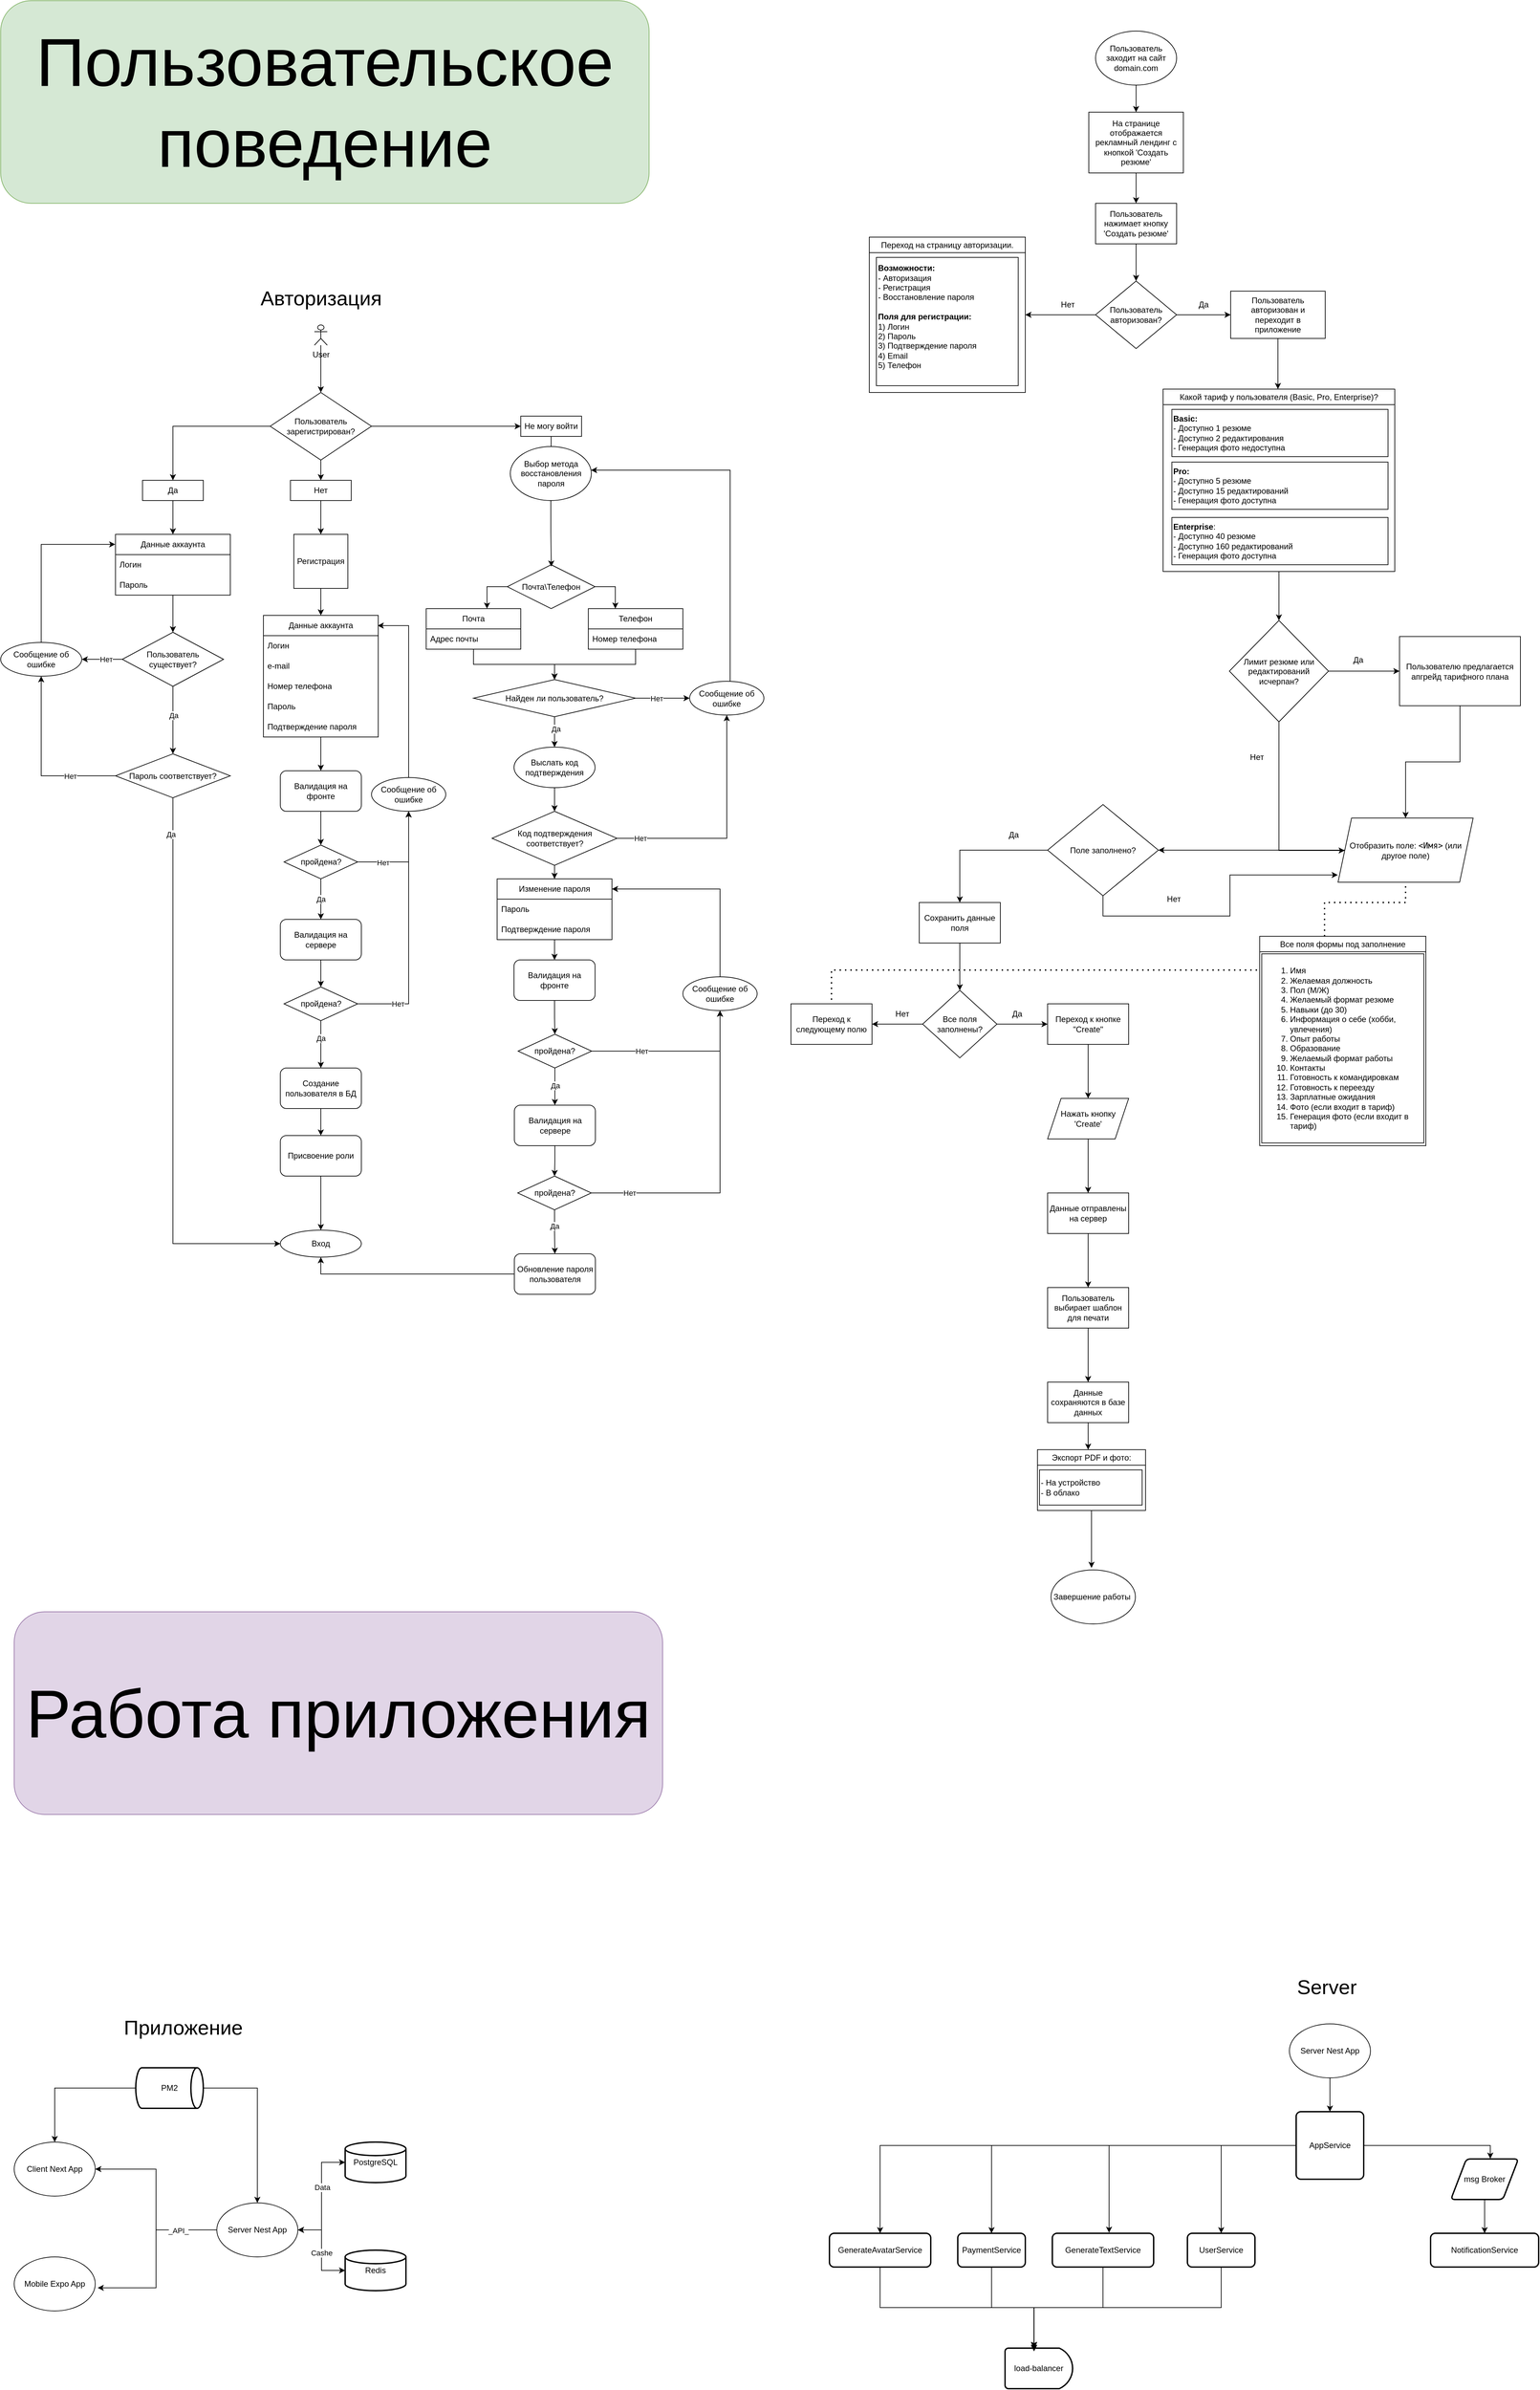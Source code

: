 <mxfile version="25.0.3">
  <diagram name="Страница — 1" id="bwo2oGs9ogktzr2J4hC-">
    <mxGraphModel dx="4522" dy="1548" grid="1" gridSize="10" guides="1" tooltips="1" connect="1" arrows="1" fold="1" page="1" pageScale="1" pageWidth="827" pageHeight="1169" math="0" shadow="0">
      <root>
        <mxCell id="0" />
        <mxCell id="1" parent="0" />
        <mxCell id="MzyutKGNI4zdLHdTND5u-3" style="edgeStyle=orthogonalEdgeStyle;rounded=0;orthogonalLoop=1;jettySize=auto;html=1;entryX=0.5;entryY=0;entryDx=0;entryDy=0;" parent="1" source="MzyutKGNI4zdLHdTND5u-1" target="MzyutKGNI4zdLHdTND5u-2" edge="1">
          <mxGeometry relative="1" as="geometry" />
        </mxCell>
        <mxCell id="MzyutKGNI4zdLHdTND5u-1" value="User" style="shape=umlActor;verticalLabelPosition=bottom;verticalAlign=top;html=1;outlineConnect=0;" parent="1" vertex="1">
          <mxGeometry x="-1175.5" y="495" width="19" height="30" as="geometry" />
        </mxCell>
        <mxCell id="MzyutKGNI4zdLHdTND5u-8" style="edgeStyle=orthogonalEdgeStyle;rounded=0;orthogonalLoop=1;jettySize=auto;html=1;entryX=0.5;entryY=0;entryDx=0;entryDy=0;" parent="1" source="MzyutKGNI4zdLHdTND5u-2" target="MzyutKGNI4zdLHdTND5u-6" edge="1">
          <mxGeometry relative="1" as="geometry" />
        </mxCell>
        <mxCell id="MzyutKGNI4zdLHdTND5u-9" style="edgeStyle=orthogonalEdgeStyle;rounded=0;orthogonalLoop=1;jettySize=auto;html=1;" parent="1" source="MzyutKGNI4zdLHdTND5u-2" target="MzyutKGNI4zdLHdTND5u-5" edge="1">
          <mxGeometry relative="1" as="geometry" />
        </mxCell>
        <mxCell id="MzyutKGNI4zdLHdTND5u-10" style="edgeStyle=orthogonalEdgeStyle;rounded=0;orthogonalLoop=1;jettySize=auto;html=1;entryX=0.5;entryY=0;entryDx=0;entryDy=0;" parent="1" source="MzyutKGNI4zdLHdTND5u-2" target="MzyutKGNI4zdLHdTND5u-7" edge="1">
          <mxGeometry relative="1" as="geometry" />
        </mxCell>
        <mxCell id="MzyutKGNI4zdLHdTND5u-2" value="Пользователь зарегистрирован?" style="rhombus;whiteSpace=wrap;html=1;" parent="1" vertex="1">
          <mxGeometry x="-1241" y="595" width="150" height="100" as="geometry" />
        </mxCell>
        <mxCell id="d9KQUfNCZV6TlSe8xaKp-25" style="edgeStyle=orthogonalEdgeStyle;rounded=0;orthogonalLoop=1;jettySize=auto;html=1;entryX=0.5;entryY=0;entryDx=0;entryDy=0;" parent="1" source="MzyutKGNI4zdLHdTND5u-5" target="d9KQUfNCZV6TlSe8xaKp-24" edge="1">
          <mxGeometry relative="1" as="geometry" />
        </mxCell>
        <mxCell id="MzyutKGNI4zdLHdTND5u-5" value="Не могу войти" style="rounded=0;whiteSpace=wrap;html=1;" parent="1" vertex="1">
          <mxGeometry x="-870" y="630" width="90" height="30" as="geometry" />
        </mxCell>
        <mxCell id="d9KQUfNCZV6TlSe8xaKp-7" style="edgeStyle=orthogonalEdgeStyle;rounded=0;orthogonalLoop=1;jettySize=auto;html=1;entryX=0.5;entryY=0;entryDx=0;entryDy=0;" parent="1" source="MzyutKGNI4zdLHdTND5u-6" target="d9KQUfNCZV6TlSe8xaKp-1" edge="1">
          <mxGeometry relative="1" as="geometry" />
        </mxCell>
        <mxCell id="MzyutKGNI4zdLHdTND5u-6" value="Да" style="rounded=0;whiteSpace=wrap;html=1;" parent="1" vertex="1">
          <mxGeometry x="-1430" y="725" width="90" height="30" as="geometry" />
        </mxCell>
        <mxCell id="MzyutKGNI4zdLHdTND5u-14" style="edgeStyle=orthogonalEdgeStyle;rounded=0;orthogonalLoop=1;jettySize=auto;html=1;entryX=0.5;entryY=0;entryDx=0;entryDy=0;" parent="1" source="MzyutKGNI4zdLHdTND5u-7" target="MzyutKGNI4zdLHdTND5u-13" edge="1">
          <mxGeometry relative="1" as="geometry" />
        </mxCell>
        <mxCell id="MzyutKGNI4zdLHdTND5u-7" value="Нет" style="rounded=0;whiteSpace=wrap;html=1;" parent="1" vertex="1">
          <mxGeometry x="-1211" y="725" width="90" height="30" as="geometry" />
        </mxCell>
        <mxCell id="MzyutKGNI4zdLHdTND5u-11" value="Вход" style="ellipse;whiteSpace=wrap;html=1;" parent="1" vertex="1">
          <mxGeometry x="-1226" y="1835" width="120" height="40" as="geometry" />
        </mxCell>
        <mxCell id="MzyutKGNI4zdLHdTND5u-13" value="Регистрация" style="whiteSpace=wrap;html=1;aspect=fixed;" parent="1" vertex="1">
          <mxGeometry x="-1206" y="805" width="80" height="80" as="geometry" />
        </mxCell>
        <mxCell id="MzyutKGNI4zdLHdTND5u-30" style="edgeStyle=orthogonalEdgeStyle;rounded=0;orthogonalLoop=1;jettySize=auto;html=1;entryX=0.5;entryY=0;entryDx=0;entryDy=0;" parent="1" source="MzyutKGNI4zdLHdTND5u-15" target="MzyutKGNI4zdLHdTND5u-22" edge="1">
          <mxGeometry relative="1" as="geometry" />
        </mxCell>
        <mxCell id="MzyutKGNI4zdLHdTND5u-15" value="Данные аккаунта" style="swimlane;fontStyle=0;childLayout=stackLayout;horizontal=1;startSize=30;horizontalStack=0;resizeParent=1;resizeParentMax=0;resizeLast=0;collapsible=1;marginBottom=0;whiteSpace=wrap;html=1;" parent="1" vertex="1">
          <mxGeometry x="-1251" y="925" width="170" height="180" as="geometry" />
        </mxCell>
        <mxCell id="MzyutKGNI4zdLHdTND5u-16" value="Логин&lt;span style=&quot;white-space: pre;&quot;&gt;&#x9;&lt;/span&gt;&lt;span style=&quot;white-space: pre;&quot;&gt;&#x9;&lt;/span&gt;" style="text;strokeColor=none;fillColor=none;align=left;verticalAlign=middle;spacingLeft=4;spacingRight=4;overflow=hidden;points=[[0,0.5],[1,0.5]];portConstraint=eastwest;rotatable=0;whiteSpace=wrap;html=1;" parent="MzyutKGNI4zdLHdTND5u-15" vertex="1">
          <mxGeometry y="30" width="170" height="30" as="geometry" />
        </mxCell>
        <mxCell id="MzyutKGNI4zdLHdTND5u-18" value="e-mail" style="text;strokeColor=none;fillColor=none;align=left;verticalAlign=middle;spacingLeft=4;spacingRight=4;overflow=hidden;points=[[0,0.5],[1,0.5]];portConstraint=eastwest;rotatable=0;whiteSpace=wrap;html=1;" parent="MzyutKGNI4zdLHdTND5u-15" vertex="1">
          <mxGeometry y="60" width="170" height="30" as="geometry" />
        </mxCell>
        <mxCell id="MzyutKGNI4zdLHdTND5u-20" value="Номер телефона" style="text;strokeColor=none;fillColor=none;align=left;verticalAlign=middle;spacingLeft=4;spacingRight=4;overflow=hidden;points=[[0,0.5],[1,0.5]];portConstraint=eastwest;rotatable=0;whiteSpace=wrap;html=1;" parent="MzyutKGNI4zdLHdTND5u-15" vertex="1">
          <mxGeometry y="90" width="170" height="30" as="geometry" />
        </mxCell>
        <mxCell id="MzyutKGNI4zdLHdTND5u-17" value="Пароль" style="text;strokeColor=none;fillColor=none;align=left;verticalAlign=middle;spacingLeft=4;spacingRight=4;overflow=hidden;points=[[0,0.5],[1,0.5]];portConstraint=eastwest;rotatable=0;whiteSpace=wrap;html=1;" parent="MzyutKGNI4zdLHdTND5u-15" vertex="1">
          <mxGeometry y="120" width="170" height="30" as="geometry" />
        </mxCell>
        <mxCell id="MzyutKGNI4zdLHdTND5u-19" value="Подтверждение пароля" style="text;strokeColor=none;fillColor=none;align=left;verticalAlign=middle;spacingLeft=4;spacingRight=4;overflow=hidden;points=[[0,0.5],[1,0.5]];portConstraint=eastwest;rotatable=0;whiteSpace=wrap;html=1;" parent="MzyutKGNI4zdLHdTND5u-15" vertex="1">
          <mxGeometry y="150" width="170" height="30" as="geometry" />
        </mxCell>
        <mxCell id="MzyutKGNI4zdLHdTND5u-21" style="edgeStyle=orthogonalEdgeStyle;rounded=0;orthogonalLoop=1;jettySize=auto;html=1;entryX=0.5;entryY=0;entryDx=0;entryDy=0;" parent="1" source="MzyutKGNI4zdLHdTND5u-13" target="MzyutKGNI4zdLHdTND5u-15" edge="1">
          <mxGeometry relative="1" as="geometry" />
        </mxCell>
        <mxCell id="MzyutKGNI4zdLHdTND5u-26" style="edgeStyle=orthogonalEdgeStyle;rounded=0;orthogonalLoop=1;jettySize=auto;html=1;entryX=0.5;entryY=0;entryDx=0;entryDy=0;" parent="1" source="MzyutKGNI4zdLHdTND5u-22" target="MzyutKGNI4zdLHdTND5u-24" edge="1">
          <mxGeometry relative="1" as="geometry" />
        </mxCell>
        <mxCell id="MzyutKGNI4zdLHdTND5u-22" value="Валидация на фронте" style="rounded=1;whiteSpace=wrap;html=1;" parent="1" vertex="1">
          <mxGeometry x="-1226" y="1155" width="120" height="60" as="geometry" />
        </mxCell>
        <mxCell id="MzyutKGNI4zdLHdTND5u-36" style="edgeStyle=orthogonalEdgeStyle;rounded=0;orthogonalLoop=1;jettySize=auto;html=1;entryX=0.5;entryY=0;entryDx=0;entryDy=0;" parent="1" source="MzyutKGNI4zdLHdTND5u-23" target="MzyutKGNI4zdLHdTND5u-35" edge="1">
          <mxGeometry relative="1" as="geometry" />
        </mxCell>
        <mxCell id="MzyutKGNI4zdLHdTND5u-23" value="Валидация на сервере" style="rounded=1;whiteSpace=wrap;html=1;" parent="1" vertex="1">
          <mxGeometry x="-1226" y="1375" width="120" height="60" as="geometry" />
        </mxCell>
        <mxCell id="MzyutKGNI4zdLHdTND5u-27" style="edgeStyle=orthogonalEdgeStyle;rounded=0;orthogonalLoop=1;jettySize=auto;html=1;entryX=0.5;entryY=0;entryDx=0;entryDy=0;" parent="1" source="MzyutKGNI4zdLHdTND5u-24" target="MzyutKGNI4zdLHdTND5u-23" edge="1">
          <mxGeometry relative="1" as="geometry" />
        </mxCell>
        <mxCell id="MzyutKGNI4zdLHdTND5u-28" value="Да" style="edgeLabel;html=1;align=center;verticalAlign=middle;resizable=0;points=[];" parent="MzyutKGNI4zdLHdTND5u-27" vertex="1" connectable="0">
          <mxGeometry x="0.556" relative="1" as="geometry">
            <mxPoint y="-17" as="offset" />
          </mxGeometry>
        </mxCell>
        <mxCell id="MzyutKGNI4zdLHdTND5u-33" style="edgeStyle=orthogonalEdgeStyle;rounded=0;orthogonalLoop=1;jettySize=auto;html=1;entryX=0.5;entryY=1;entryDx=0;entryDy=0;" parent="1" source="MzyutKGNI4zdLHdTND5u-24" target="MzyutKGNI4zdLHdTND5u-31" edge="1">
          <mxGeometry relative="1" as="geometry" />
        </mxCell>
        <mxCell id="MzyutKGNI4zdLHdTND5u-34" value="Нет" style="edgeLabel;html=1;align=center;verticalAlign=middle;resizable=0;points=[];" parent="MzyutKGNI4zdLHdTND5u-33" vertex="1" connectable="0">
          <mxGeometry x="-0.502" y="-1" relative="1" as="geometry">
            <mxPoint as="offset" />
          </mxGeometry>
        </mxCell>
        <mxCell id="MzyutKGNI4zdLHdTND5u-24" value="пройдена?" style="rhombus;whiteSpace=wrap;html=1;" parent="1" vertex="1">
          <mxGeometry x="-1220.5" y="1265" width="109" height="50" as="geometry" />
        </mxCell>
        <mxCell id="MzyutKGNI4zdLHdTND5u-31" value="Сообщение об ошибке" style="ellipse;whiteSpace=wrap;html=1;" parent="1" vertex="1">
          <mxGeometry x="-1091" y="1165" width="110" height="50" as="geometry" />
        </mxCell>
        <mxCell id="MzyutKGNI4zdLHdTND5u-32" style="edgeStyle=orthogonalEdgeStyle;rounded=0;orthogonalLoop=1;jettySize=auto;html=1;entryX=0.995;entryY=0.084;entryDx=0;entryDy=0;entryPerimeter=0;" parent="1" source="MzyutKGNI4zdLHdTND5u-31" target="MzyutKGNI4zdLHdTND5u-15" edge="1">
          <mxGeometry relative="1" as="geometry" />
        </mxCell>
        <mxCell id="MzyutKGNI4zdLHdTND5u-37" style="edgeStyle=orthogonalEdgeStyle;rounded=0;orthogonalLoop=1;jettySize=auto;html=1;entryX=0.5;entryY=1;entryDx=0;entryDy=0;" parent="1" source="MzyutKGNI4zdLHdTND5u-35" target="MzyutKGNI4zdLHdTND5u-31" edge="1">
          <mxGeometry relative="1" as="geometry" />
        </mxCell>
        <mxCell id="MzyutKGNI4zdLHdTND5u-38" value="Нет" style="edgeLabel;html=1;align=center;verticalAlign=middle;resizable=0;points=[];" parent="MzyutKGNI4zdLHdTND5u-37" vertex="1" connectable="0">
          <mxGeometry x="-0.6" y="-2" relative="1" as="geometry">
            <mxPoint x="-13" y="-2" as="offset" />
          </mxGeometry>
        </mxCell>
        <mxCell id="MzyutKGNI4zdLHdTND5u-40" style="edgeStyle=orthogonalEdgeStyle;rounded=0;orthogonalLoop=1;jettySize=auto;html=1;" parent="1" source="MzyutKGNI4zdLHdTND5u-35" target="MzyutKGNI4zdLHdTND5u-39" edge="1">
          <mxGeometry relative="1" as="geometry" />
        </mxCell>
        <mxCell id="MzyutKGNI4zdLHdTND5u-41" value="Да" style="edgeLabel;html=1;align=center;verticalAlign=middle;resizable=0;points=[];" parent="MzyutKGNI4zdLHdTND5u-40" vertex="1" connectable="0">
          <mxGeometry x="-0.261" y="2" relative="1" as="geometry">
            <mxPoint x="-2" as="offset" />
          </mxGeometry>
        </mxCell>
        <mxCell id="MzyutKGNI4zdLHdTND5u-35" value="пройдена?" style="rhombus;whiteSpace=wrap;html=1;" parent="1" vertex="1">
          <mxGeometry x="-1220.5" y="1475" width="109" height="50" as="geometry" />
        </mxCell>
        <mxCell id="MzyutKGNI4zdLHdTND5u-43" style="edgeStyle=orthogonalEdgeStyle;rounded=0;orthogonalLoop=1;jettySize=auto;html=1;entryX=0.5;entryY=0;entryDx=0;entryDy=0;" parent="1" source="MzyutKGNI4zdLHdTND5u-39" target="MzyutKGNI4zdLHdTND5u-42" edge="1">
          <mxGeometry relative="1" as="geometry" />
        </mxCell>
        <mxCell id="MzyutKGNI4zdLHdTND5u-39" value="Создание пользователя в БД" style="rounded=1;whiteSpace=wrap;html=1;" parent="1" vertex="1">
          <mxGeometry x="-1226" y="1595" width="120" height="60" as="geometry" />
        </mxCell>
        <mxCell id="MzyutKGNI4zdLHdTND5u-44" style="edgeStyle=orthogonalEdgeStyle;rounded=0;orthogonalLoop=1;jettySize=auto;html=1;" parent="1" source="MzyutKGNI4zdLHdTND5u-42" target="MzyutKGNI4zdLHdTND5u-11" edge="1">
          <mxGeometry relative="1" as="geometry" />
        </mxCell>
        <mxCell id="MzyutKGNI4zdLHdTND5u-42" value="Присвоение роли" style="rounded=1;whiteSpace=wrap;html=1;" parent="1" vertex="1">
          <mxGeometry x="-1226" y="1695" width="120" height="60" as="geometry" />
        </mxCell>
        <mxCell id="MzyutKGNI4zdLHdTND5u-45" value="Client Next App" style="ellipse;whiteSpace=wrap;html=1;" parent="1" vertex="1">
          <mxGeometry x="-1620" y="3185" width="120" height="80" as="geometry" />
        </mxCell>
        <mxCell id="MzyutKGNI4zdLHdTND5u-48" style="edgeStyle=orthogonalEdgeStyle;rounded=0;orthogonalLoop=1;jettySize=auto;html=1;entryX=1;entryY=0.5;entryDx=0;entryDy=0;" parent="1" source="MzyutKGNI4zdLHdTND5u-46" target="MzyutKGNI4zdLHdTND5u-45" edge="1">
          <mxGeometry relative="1" as="geometry" />
        </mxCell>
        <mxCell id="MzyutKGNI4zdLHdTND5u-46" value="Server Nest App" style="ellipse;whiteSpace=wrap;html=1;" parent="1" vertex="1">
          <mxGeometry x="-1320" y="3275" width="120" height="80" as="geometry" />
        </mxCell>
        <mxCell id="MzyutKGNI4zdLHdTND5u-47" value="Mobile Expo App" style="ellipse;whiteSpace=wrap;html=1;" parent="1" vertex="1">
          <mxGeometry x="-1620" y="3355" width="120" height="80" as="geometry" />
        </mxCell>
        <mxCell id="MzyutKGNI4zdLHdTND5u-49" style="edgeStyle=orthogonalEdgeStyle;rounded=0;orthogonalLoop=1;jettySize=auto;html=1;entryX=1.03;entryY=0.572;entryDx=0;entryDy=0;entryPerimeter=0;" parent="1" source="MzyutKGNI4zdLHdTND5u-46" target="MzyutKGNI4zdLHdTND5u-47" edge="1">
          <mxGeometry relative="1" as="geometry" />
        </mxCell>
        <mxCell id="MzyutKGNI4zdLHdTND5u-50" value="_API_ " style="edgeLabel;html=1;align=center;verticalAlign=middle;resizable=0;points=[];" parent="MzyutKGNI4zdLHdTND5u-49" vertex="1" connectable="0">
          <mxGeometry x="-0.564" y="1" relative="1" as="geometry">
            <mxPoint as="offset" />
          </mxGeometry>
        </mxCell>
        <mxCell id="MzyutKGNI4zdLHdTND5u-54" style="edgeStyle=orthogonalEdgeStyle;rounded=0;orthogonalLoop=1;jettySize=auto;html=1;entryX=1;entryY=0.5;entryDx=0;entryDy=0;" parent="1" source="MzyutKGNI4zdLHdTND5u-51" target="MzyutKGNI4zdLHdTND5u-46" edge="1">
          <mxGeometry relative="1" as="geometry" />
        </mxCell>
        <mxCell id="MzyutKGNI4zdLHdTND5u-51" value="PostgreSQL" style="strokeWidth=2;html=1;shape=mxgraph.flowchart.database;whiteSpace=wrap;" parent="1" vertex="1">
          <mxGeometry x="-1130" y="3185" width="90" height="60" as="geometry" />
        </mxCell>
        <mxCell id="MzyutKGNI4zdLHdTND5u-52" style="edgeStyle=orthogonalEdgeStyle;rounded=0;orthogonalLoop=1;jettySize=auto;html=1;entryX=0;entryY=0.5;entryDx=0;entryDy=0;entryPerimeter=0;" parent="1" source="MzyutKGNI4zdLHdTND5u-46" target="MzyutKGNI4zdLHdTND5u-51" edge="1">
          <mxGeometry relative="1" as="geometry" />
        </mxCell>
        <mxCell id="MzyutKGNI4zdLHdTND5u-62" value="Data" style="edgeLabel;html=1;align=center;verticalAlign=middle;resizable=0;points=[];" parent="MzyutKGNI4zdLHdTND5u-52" vertex="1" connectable="0">
          <mxGeometry x="0.151" y="-1" relative="1" as="geometry">
            <mxPoint as="offset" />
          </mxGeometry>
        </mxCell>
        <mxCell id="MzyutKGNI4zdLHdTND5u-56" style="edgeStyle=orthogonalEdgeStyle;rounded=0;orthogonalLoop=1;jettySize=auto;html=1;entryX=1;entryY=0.5;entryDx=0;entryDy=0;" parent="1" source="MzyutKGNI4zdLHdTND5u-55" target="MzyutKGNI4zdLHdTND5u-46" edge="1">
          <mxGeometry relative="1" as="geometry" />
        </mxCell>
        <mxCell id="MzyutKGNI4zdLHdTND5u-55" value="Redis" style="strokeWidth=2;html=1;shape=mxgraph.flowchart.database;whiteSpace=wrap;" parent="1" vertex="1">
          <mxGeometry x="-1130" y="3345" width="90" height="60" as="geometry" />
        </mxCell>
        <mxCell id="MzyutKGNI4zdLHdTND5u-57" style="edgeStyle=orthogonalEdgeStyle;rounded=0;orthogonalLoop=1;jettySize=auto;html=1;entryX=0;entryY=0.5;entryDx=0;entryDy=0;entryPerimeter=0;" parent="1" source="MzyutKGNI4zdLHdTND5u-46" target="MzyutKGNI4zdLHdTND5u-55" edge="1">
          <mxGeometry relative="1" as="geometry" />
        </mxCell>
        <mxCell id="MzyutKGNI4zdLHdTND5u-61" value="Cashe" style="edgeLabel;html=1;align=center;verticalAlign=middle;resizable=0;points=[];" parent="MzyutKGNI4zdLHdTND5u-57" vertex="1" connectable="0">
          <mxGeometry x="0.062" relative="1" as="geometry">
            <mxPoint as="offset" />
          </mxGeometry>
        </mxCell>
        <mxCell id="MzyutKGNI4zdLHdTND5u-59" style="edgeStyle=orthogonalEdgeStyle;rounded=0;orthogonalLoop=1;jettySize=auto;html=1;entryX=0.5;entryY=0;entryDx=0;entryDy=0;" parent="1" source="MzyutKGNI4zdLHdTND5u-58" target="MzyutKGNI4zdLHdTND5u-46" edge="1">
          <mxGeometry relative="1" as="geometry">
            <Array as="points">
              <mxPoint x="-1260" y="3105" />
            </Array>
          </mxGeometry>
        </mxCell>
        <mxCell id="MzyutKGNI4zdLHdTND5u-60" style="edgeStyle=orthogonalEdgeStyle;rounded=0;orthogonalLoop=1;jettySize=auto;html=1;" parent="1" source="MzyutKGNI4zdLHdTND5u-58" target="MzyutKGNI4zdLHdTND5u-45" edge="1">
          <mxGeometry relative="1" as="geometry" />
        </mxCell>
        <mxCell id="MzyutKGNI4zdLHdTND5u-58" value="PM2" style="strokeWidth=2;html=1;shape=mxgraph.flowchart.direct_data;whiteSpace=wrap;" parent="1" vertex="1">
          <mxGeometry x="-1440" y="3075" width="100" height="60" as="geometry" />
        </mxCell>
        <mxCell id="MzyutKGNI4zdLHdTND5u-65" style="edgeStyle=orthogonalEdgeStyle;rounded=0;orthogonalLoop=1;jettySize=auto;html=1;entryX=0.5;entryY=0;entryDx=0;entryDy=0;" parent="1" source="MzyutKGNI4zdLHdTND5u-63" target="MzyutKGNI4zdLHdTND5u-67" edge="1">
          <mxGeometry relative="1" as="geometry">
            <mxPoint x="328.0" y="3190" as="targetPoint" />
          </mxGeometry>
        </mxCell>
        <mxCell id="MzyutKGNI4zdLHdTND5u-63" value="Server Nest App" style="ellipse;whiteSpace=wrap;html=1;" parent="1" vertex="1">
          <mxGeometry x="268" y="3010" width="120" height="80" as="geometry" />
        </mxCell>
        <mxCell id="MzyutKGNI4zdLHdTND5u-66" value="NotificationService" style="rounded=1;whiteSpace=wrap;html=1;absoluteArcSize=1;arcSize=14;strokeWidth=2;" parent="1" vertex="1">
          <mxGeometry x="477" y="3320" width="160" height="50" as="geometry" />
        </mxCell>
        <mxCell id="MzyutKGNI4zdLHdTND5u-72" style="edgeStyle=orthogonalEdgeStyle;rounded=0;orthogonalLoop=1;jettySize=auto;html=1;entryX=0.5;entryY=0;entryDx=0;entryDy=0;" parent="1" source="MzyutKGNI4zdLHdTND5u-67" target="MzyutKGNI4zdLHdTND5u-71" edge="1">
          <mxGeometry relative="1" as="geometry" />
        </mxCell>
        <mxCell id="MzyutKGNI4zdLHdTND5u-74" style="edgeStyle=orthogonalEdgeStyle;rounded=0;orthogonalLoop=1;jettySize=auto;html=1;" parent="1" source="MzyutKGNI4zdLHdTND5u-67" target="MzyutKGNI4zdLHdTND5u-73" edge="1">
          <mxGeometry relative="1" as="geometry" />
        </mxCell>
        <mxCell id="MzyutKGNI4zdLHdTND5u-78" style="edgeStyle=orthogonalEdgeStyle;rounded=0;orthogonalLoop=1;jettySize=auto;html=1;entryX=0.5;entryY=0;entryDx=0;entryDy=0;" parent="1" source="MzyutKGNI4zdLHdTND5u-67" target="MzyutKGNI4zdLHdTND5u-77" edge="1">
          <mxGeometry relative="1" as="geometry" />
        </mxCell>
        <mxCell id="MzyutKGNI4zdLHdTND5u-67" value="AppService" style="rounded=1;whiteSpace=wrap;html=1;absoluteArcSize=1;arcSize=14;strokeWidth=2;" parent="1" vertex="1">
          <mxGeometry x="278" y="3140" width="100" height="100" as="geometry" />
        </mxCell>
        <mxCell id="MzyutKGNI4zdLHdTND5u-70" style="edgeStyle=orthogonalEdgeStyle;rounded=0;orthogonalLoop=1;jettySize=auto;html=1;" parent="1" source="MzyutKGNI4zdLHdTND5u-68" target="MzyutKGNI4zdLHdTND5u-66" edge="1">
          <mxGeometry relative="1" as="geometry" />
        </mxCell>
        <mxCell id="MzyutKGNI4zdLHdTND5u-68" value="msg Broker" style="shape=parallelogram;html=1;strokeWidth=2;perimeter=parallelogramPerimeter;whiteSpace=wrap;rounded=1;arcSize=12;size=0.23;" parent="1" vertex="1">
          <mxGeometry x="507" y="3210" width="100" height="60" as="geometry" />
        </mxCell>
        <mxCell id="MzyutKGNI4zdLHdTND5u-69" style="edgeStyle=orthogonalEdgeStyle;rounded=0;orthogonalLoop=1;jettySize=auto;html=1;entryX=0.584;entryY=-0.007;entryDx=0;entryDy=0;entryPerimeter=0;" parent="1" source="MzyutKGNI4zdLHdTND5u-67" target="MzyutKGNI4zdLHdTND5u-68" edge="1">
          <mxGeometry relative="1" as="geometry" />
        </mxCell>
        <mxCell id="MzyutKGNI4zdLHdTND5u-71" value="PaymentService" style="rounded=1;whiteSpace=wrap;html=1;absoluteArcSize=1;arcSize=14;strokeWidth=2;" parent="1" vertex="1">
          <mxGeometry x="-223" y="3320" width="100" height="50" as="geometry" />
        </mxCell>
        <mxCell id="MzyutKGNI4zdLHdTND5u-73" value="UserService" style="rounded=1;whiteSpace=wrap;html=1;absoluteArcSize=1;arcSize=14;strokeWidth=2;" parent="1" vertex="1">
          <mxGeometry x="117" y="3320" width="100" height="50" as="geometry" />
        </mxCell>
        <mxCell id="MzyutKGNI4zdLHdTND5u-75" value="GenerateTextService" style="rounded=1;whiteSpace=wrap;html=1;absoluteArcSize=1;arcSize=14;strokeWidth=2;" parent="1" vertex="1">
          <mxGeometry x="-83" y="3320" width="150" height="50" as="geometry" />
        </mxCell>
        <mxCell id="MzyutKGNI4zdLHdTND5u-76" style="edgeStyle=orthogonalEdgeStyle;rounded=0;orthogonalLoop=1;jettySize=auto;html=1;entryX=0.56;entryY=-0.016;entryDx=0;entryDy=0;entryPerimeter=0;" parent="1" source="MzyutKGNI4zdLHdTND5u-67" target="MzyutKGNI4zdLHdTND5u-75" edge="1">
          <mxGeometry relative="1" as="geometry" />
        </mxCell>
        <mxCell id="MzyutKGNI4zdLHdTND5u-77" value="GenerateAvatarService" style="rounded=1;whiteSpace=wrap;html=1;absoluteArcSize=1;arcSize=14;strokeWidth=2;" parent="1" vertex="1">
          <mxGeometry x="-413" y="3320" width="150" height="50" as="geometry" />
        </mxCell>
        <mxCell id="MzyutKGNI4zdLHdTND5u-79" value="load-balancer" style="strokeWidth=2;html=1;shape=mxgraph.flowchart.delay;whiteSpace=wrap;" parent="1" vertex="1">
          <mxGeometry x="-153" y="3490" width="100" height="60" as="geometry" />
        </mxCell>
        <mxCell id="MzyutKGNI4zdLHdTND5u-80" style="edgeStyle=orthogonalEdgeStyle;rounded=0;orthogonalLoop=1;jettySize=auto;html=1;entryX=0.429;entryY=0.065;entryDx=0;entryDy=0;entryPerimeter=0;" parent="1" source="MzyutKGNI4zdLHdTND5u-77" target="MzyutKGNI4zdLHdTND5u-79" edge="1">
          <mxGeometry relative="1" as="geometry">
            <Array as="points">
              <mxPoint x="-338" y="3430" />
              <mxPoint x="-110" y="3430" />
            </Array>
          </mxGeometry>
        </mxCell>
        <mxCell id="MzyutKGNI4zdLHdTND5u-81" style="edgeStyle=orthogonalEdgeStyle;rounded=0;orthogonalLoop=1;jettySize=auto;html=1;entryX=0.429;entryY=-0.005;entryDx=0;entryDy=0;entryPerimeter=0;" parent="1" source="MzyutKGNI4zdLHdTND5u-71" target="MzyutKGNI4zdLHdTND5u-79" edge="1">
          <mxGeometry relative="1" as="geometry" />
        </mxCell>
        <mxCell id="MzyutKGNI4zdLHdTND5u-82" style="edgeStyle=orthogonalEdgeStyle;rounded=0;orthogonalLoop=1;jettySize=auto;html=1;entryX=0.429;entryY=0.082;entryDx=0;entryDy=0;entryPerimeter=0;" parent="1" source="MzyutKGNI4zdLHdTND5u-75" target="MzyutKGNI4zdLHdTND5u-79" edge="1">
          <mxGeometry relative="1" as="geometry" />
        </mxCell>
        <mxCell id="MzyutKGNI4zdLHdTND5u-83" style="edgeStyle=orthogonalEdgeStyle;rounded=0;orthogonalLoop=1;jettySize=auto;html=1;entryX=0.429;entryY=0.012;entryDx=0;entryDy=0;entryPerimeter=0;" parent="1" source="MzyutKGNI4zdLHdTND5u-73" target="MzyutKGNI4zdLHdTND5u-79" edge="1">
          <mxGeometry relative="1" as="geometry">
            <Array as="points">
              <mxPoint x="167" y="3430" />
              <mxPoint x="-110" y="3430" />
            </Array>
          </mxGeometry>
        </mxCell>
        <mxCell id="MzyutKGNI4zdLHdTND5u-84" value="&lt;font style=&quot;font-size: 30px;&quot;&gt;Авторизация&lt;/font&gt;" style="text;html=1;align=center;verticalAlign=middle;resizable=0;points=[];autosize=1;strokeColor=none;fillColor=none;strokeWidth=5;" parent="1" vertex="1">
          <mxGeometry x="-1266" y="430" width="200" height="50" as="geometry" />
        </mxCell>
        <mxCell id="MzyutKGNI4zdLHdTND5u-85" value="&lt;font style=&quot;font-size: 30px;&quot;&gt;&lt;font style=&quot;vertical-align: inherit;&quot;&gt;&lt;font style=&quot;vertical-align: inherit;&quot;&gt;Приложение&lt;/font&gt;&lt;/font&gt;&lt;br&gt;&lt;/font&gt;" style="text;html=1;align=center;verticalAlign=middle;resizable=0;points=[];autosize=1;strokeColor=none;fillColor=none;strokeWidth=5;" parent="1" vertex="1">
          <mxGeometry x="-1470" y="2990" width="200" height="50" as="geometry" />
        </mxCell>
        <mxCell id="MzyutKGNI4zdLHdTND5u-86" value="&lt;font style=&quot;font-size: 30px;&quot;&gt;Server&lt;/font&gt;" style="text;html=1;align=center;verticalAlign=middle;resizable=0;points=[];autosize=1;strokeColor=none;fillColor=none;strokeWidth=5;" parent="1" vertex="1">
          <mxGeometry x="268" y="2930" width="110" height="50" as="geometry" />
        </mxCell>
        <mxCell id="d9KQUfNCZV6TlSe8xaKp-9" style="edgeStyle=orthogonalEdgeStyle;rounded=0;orthogonalLoop=1;jettySize=auto;html=1;" parent="1" source="d9KQUfNCZV6TlSe8xaKp-1" target="d9KQUfNCZV6TlSe8xaKp-8" edge="1">
          <mxGeometry relative="1" as="geometry" />
        </mxCell>
        <mxCell id="d9KQUfNCZV6TlSe8xaKp-1" value="Данные аккаунта" style="swimlane;fontStyle=0;childLayout=stackLayout;horizontal=1;startSize=30;horizontalStack=0;resizeParent=1;resizeParentMax=0;resizeLast=0;collapsible=1;marginBottom=0;whiteSpace=wrap;html=1;" parent="1" vertex="1">
          <mxGeometry x="-1470" y="805" width="170" height="90" as="geometry">
            <mxRectangle x="-1470" y="805" width="140" height="30" as="alternateBounds" />
          </mxGeometry>
        </mxCell>
        <mxCell id="d9KQUfNCZV6TlSe8xaKp-2" value="Логин&lt;span style=&quot;white-space: pre;&quot;&gt;&#x9;&lt;/span&gt;&lt;span style=&quot;white-space: pre;&quot;&gt;&#x9;&lt;/span&gt;" style="text;strokeColor=none;fillColor=none;align=left;verticalAlign=middle;spacingLeft=4;spacingRight=4;overflow=hidden;points=[[0,0.5],[1,0.5]];portConstraint=eastwest;rotatable=0;whiteSpace=wrap;html=1;" parent="d9KQUfNCZV6TlSe8xaKp-1" vertex="1">
          <mxGeometry y="30" width="170" height="30" as="geometry" />
        </mxCell>
        <mxCell id="d9KQUfNCZV6TlSe8xaKp-5" value="Пароль" style="text;strokeColor=none;fillColor=none;align=left;verticalAlign=middle;spacingLeft=4;spacingRight=4;overflow=hidden;points=[[0,0.5],[1,0.5]];portConstraint=eastwest;rotatable=0;whiteSpace=wrap;html=1;" parent="d9KQUfNCZV6TlSe8xaKp-1" vertex="1">
          <mxGeometry y="60" width="170" height="30" as="geometry" />
        </mxCell>
        <mxCell id="d9KQUfNCZV6TlSe8xaKp-13" style="edgeStyle=orthogonalEdgeStyle;rounded=0;orthogonalLoop=1;jettySize=auto;html=1;" parent="1" source="d9KQUfNCZV6TlSe8xaKp-8" target="d9KQUfNCZV6TlSe8xaKp-12" edge="1">
          <mxGeometry relative="1" as="geometry" />
        </mxCell>
        <mxCell id="d9KQUfNCZV6TlSe8xaKp-14" value="Да" style="edgeLabel;html=1;align=center;verticalAlign=middle;resizable=0;points=[];" parent="d9KQUfNCZV6TlSe8xaKp-13" vertex="1" connectable="0">
          <mxGeometry x="-0.146" y="1" relative="1" as="geometry">
            <mxPoint as="offset" />
          </mxGeometry>
        </mxCell>
        <mxCell id="d9KQUfNCZV6TlSe8xaKp-19" style="edgeStyle=orthogonalEdgeStyle;rounded=0;orthogonalLoop=1;jettySize=auto;html=1;" parent="1" source="d9KQUfNCZV6TlSe8xaKp-8" target="d9KQUfNCZV6TlSe8xaKp-17" edge="1">
          <mxGeometry relative="1" as="geometry">
            <mxPoint x="-1520.0" y="990" as="targetPoint" />
          </mxGeometry>
        </mxCell>
        <mxCell id="d9KQUfNCZV6TlSe8xaKp-21" value="Нет" style="edgeLabel;html=1;align=center;verticalAlign=middle;resizable=0;points=[];" parent="d9KQUfNCZV6TlSe8xaKp-19" vertex="1" connectable="0">
          <mxGeometry x="-0.203" relative="1" as="geometry">
            <mxPoint as="offset" />
          </mxGeometry>
        </mxCell>
        <mxCell id="d9KQUfNCZV6TlSe8xaKp-8" value="Пользователь существует?" style="rhombus;whiteSpace=wrap;html=1;" parent="1" vertex="1">
          <mxGeometry x="-1460" y="950" width="150" height="80" as="geometry" />
        </mxCell>
        <mxCell id="d9KQUfNCZV6TlSe8xaKp-15" style="edgeStyle=orthogonalEdgeStyle;rounded=0;orthogonalLoop=1;jettySize=auto;html=1;entryX=0;entryY=0.5;entryDx=0;entryDy=0;" parent="1" source="d9KQUfNCZV6TlSe8xaKp-12" target="MzyutKGNI4zdLHdTND5u-11" edge="1">
          <mxGeometry relative="1" as="geometry">
            <Array as="points">
              <mxPoint x="-1385" y="1855" />
            </Array>
          </mxGeometry>
        </mxCell>
        <mxCell id="d9KQUfNCZV6TlSe8xaKp-16" value="Да" style="edgeLabel;html=1;align=center;verticalAlign=middle;resizable=0;points=[];" parent="d9KQUfNCZV6TlSe8xaKp-15" vertex="1" connectable="0">
          <mxGeometry x="-0.868" y="-3" relative="1" as="geometry">
            <mxPoint as="offset" />
          </mxGeometry>
        </mxCell>
        <mxCell id="d9KQUfNCZV6TlSe8xaKp-18" style="edgeStyle=orthogonalEdgeStyle;rounded=0;orthogonalLoop=1;jettySize=auto;html=1;" parent="1" source="d9KQUfNCZV6TlSe8xaKp-12" target="d9KQUfNCZV6TlSe8xaKp-17" edge="1">
          <mxGeometry relative="1" as="geometry">
            <mxPoint x="-1580.0" y="1015" as="targetPoint" />
          </mxGeometry>
        </mxCell>
        <mxCell id="d9KQUfNCZV6TlSe8xaKp-22" value="Нет" style="edgeLabel;html=1;align=center;verticalAlign=middle;resizable=0;points=[];" parent="d9KQUfNCZV6TlSe8xaKp-18" vertex="1" connectable="0">
          <mxGeometry x="-0.481" relative="1" as="geometry">
            <mxPoint as="offset" />
          </mxGeometry>
        </mxCell>
        <mxCell id="d9KQUfNCZV6TlSe8xaKp-12" value="Пароль соответствует?" style="rhombus;whiteSpace=wrap;html=1;" parent="1" vertex="1">
          <mxGeometry x="-1470" y="1130" width="170" height="65" as="geometry" />
        </mxCell>
        <mxCell id="d9KQUfNCZV6TlSe8xaKp-17" value="Сообщение об ошибке" style="ellipse;whiteSpace=wrap;html=1;" parent="1" vertex="1">
          <mxGeometry x="-1640" y="965" width="120" height="50" as="geometry" />
        </mxCell>
        <mxCell id="d9KQUfNCZV6TlSe8xaKp-23" style="edgeStyle=orthogonalEdgeStyle;rounded=0;orthogonalLoop=1;jettySize=auto;html=1;entryX=-0.002;entryY=0.165;entryDx=0;entryDy=0;entryPerimeter=0;" parent="1" source="d9KQUfNCZV6TlSe8xaKp-17" target="d9KQUfNCZV6TlSe8xaKp-1" edge="1">
          <mxGeometry relative="1" as="geometry">
            <mxPoint x="-1580.0" y="965" as="sourcePoint" />
            <Array as="points">
              <mxPoint x="-1580" y="820" />
            </Array>
          </mxGeometry>
        </mxCell>
        <mxCell id="d9KQUfNCZV6TlSe8xaKp-24" value="Выбор метода восстановления пароля" style="ellipse;whiteSpace=wrap;html=1;" parent="1" vertex="1">
          <mxGeometry x="-885.5" y="675" width="120" height="80" as="geometry" />
        </mxCell>
        <mxCell id="d9KQUfNCZV6TlSe8xaKp-32" style="edgeStyle=orthogonalEdgeStyle;rounded=0;orthogonalLoop=1;jettySize=auto;html=1;" parent="1" source="d9KQUfNCZV6TlSe8xaKp-26" target="d9KQUfNCZV6TlSe8xaKp-28" edge="1">
          <mxGeometry relative="1" as="geometry">
            <Array as="points">
              <mxPoint x="-920" y="883" />
            </Array>
          </mxGeometry>
        </mxCell>
        <mxCell id="d9KQUfNCZV6TlSe8xaKp-35" style="edgeStyle=orthogonalEdgeStyle;rounded=0;orthogonalLoop=1;jettySize=auto;html=1;" parent="1" source="d9KQUfNCZV6TlSe8xaKp-26" target="d9KQUfNCZV6TlSe8xaKp-33" edge="1">
          <mxGeometry relative="1" as="geometry">
            <Array as="points">
              <mxPoint x="-730" y="883" />
            </Array>
          </mxGeometry>
        </mxCell>
        <mxCell id="d9KQUfNCZV6TlSe8xaKp-26" value="Почта\Телефон" style="rhombus;whiteSpace=wrap;html=1;" parent="1" vertex="1">
          <mxGeometry x="-890" y="850" width="130" height="65" as="geometry" />
        </mxCell>
        <mxCell id="d9KQUfNCZV6TlSe8xaKp-27" style="edgeStyle=orthogonalEdgeStyle;rounded=0;orthogonalLoop=1;jettySize=auto;html=1;entryX=0.502;entryY=0.043;entryDx=0;entryDy=0;entryPerimeter=0;" parent="1" source="d9KQUfNCZV6TlSe8xaKp-24" target="d9KQUfNCZV6TlSe8xaKp-26" edge="1">
          <mxGeometry relative="1" as="geometry" />
        </mxCell>
        <mxCell id="d9KQUfNCZV6TlSe8xaKp-38" style="edgeStyle=orthogonalEdgeStyle;rounded=0;orthogonalLoop=1;jettySize=auto;html=1;" parent="1" source="d9KQUfNCZV6TlSe8xaKp-28" target="d9KQUfNCZV6TlSe8xaKp-36" edge="1">
          <mxGeometry relative="1" as="geometry" />
        </mxCell>
        <mxCell id="d9KQUfNCZV6TlSe8xaKp-28" value="&lt;div&gt;Почта&lt;/div&gt;" style="swimlane;fontStyle=0;childLayout=stackLayout;horizontal=1;startSize=30;horizontalStack=0;resizeParent=1;resizeParentMax=0;resizeLast=0;collapsible=1;marginBottom=0;whiteSpace=wrap;html=1;" parent="1" vertex="1">
          <mxGeometry x="-1010" y="915" width="140" height="60" as="geometry" />
        </mxCell>
        <mxCell id="d9KQUfNCZV6TlSe8xaKp-29" value="Адрес почты" style="text;strokeColor=none;fillColor=none;align=left;verticalAlign=middle;spacingLeft=4;spacingRight=4;overflow=hidden;points=[[0,0.5],[1,0.5]];portConstraint=eastwest;rotatable=0;whiteSpace=wrap;html=1;" parent="d9KQUfNCZV6TlSe8xaKp-28" vertex="1">
          <mxGeometry y="30" width="140" height="30" as="geometry" />
        </mxCell>
        <mxCell id="d9KQUfNCZV6TlSe8xaKp-37" style="edgeStyle=orthogonalEdgeStyle;rounded=0;orthogonalLoop=1;jettySize=auto;html=1;entryX=0.5;entryY=0;entryDx=0;entryDy=0;" parent="1" source="d9KQUfNCZV6TlSe8xaKp-33" target="d9KQUfNCZV6TlSe8xaKp-36" edge="1">
          <mxGeometry relative="1" as="geometry" />
        </mxCell>
        <mxCell id="d9KQUfNCZV6TlSe8xaKp-33" value="Телефон" style="swimlane;fontStyle=0;childLayout=stackLayout;horizontal=1;startSize=30;horizontalStack=0;resizeParent=1;resizeParentMax=0;resizeLast=0;collapsible=1;marginBottom=0;whiteSpace=wrap;html=1;" parent="1" vertex="1">
          <mxGeometry x="-770" y="915" width="140" height="60" as="geometry" />
        </mxCell>
        <mxCell id="d9KQUfNCZV6TlSe8xaKp-34" value="Номер телефона" style="text;strokeColor=none;fillColor=none;align=left;verticalAlign=middle;spacingLeft=4;spacingRight=4;overflow=hidden;points=[[0,0.5],[1,0.5]];portConstraint=eastwest;rotatable=0;whiteSpace=wrap;html=1;" parent="d9KQUfNCZV6TlSe8xaKp-33" vertex="1">
          <mxGeometry y="30" width="140" height="30" as="geometry" />
        </mxCell>
        <mxCell id="d9KQUfNCZV6TlSe8xaKp-40" style="edgeStyle=orthogonalEdgeStyle;rounded=0;orthogonalLoop=1;jettySize=auto;html=1;" parent="1" source="d9KQUfNCZV6TlSe8xaKp-36" target="d9KQUfNCZV6TlSe8xaKp-39" edge="1">
          <mxGeometry relative="1" as="geometry">
            <mxPoint x="-610" y="1092.5" as="targetPoint" />
          </mxGeometry>
        </mxCell>
        <mxCell id="d9KQUfNCZV6TlSe8xaKp-42" value="Нет" style="edgeLabel;html=1;align=center;verticalAlign=middle;resizable=0;points=[];" parent="d9KQUfNCZV6TlSe8xaKp-40" vertex="1" connectable="0">
          <mxGeometry x="-0.168" y="-1" relative="1" as="geometry">
            <mxPoint x="-3" y="-1" as="offset" />
          </mxGeometry>
        </mxCell>
        <mxCell id="d9KQUfNCZV6TlSe8xaKp-46" style="edgeStyle=orthogonalEdgeStyle;rounded=0;orthogonalLoop=1;jettySize=auto;html=1;" parent="1" source="d9KQUfNCZV6TlSe8xaKp-36" target="d9KQUfNCZV6TlSe8xaKp-44" edge="1">
          <mxGeometry relative="1" as="geometry" />
        </mxCell>
        <mxCell id="d9KQUfNCZV6TlSe8xaKp-51" value="Да" style="edgeLabel;html=1;align=center;verticalAlign=middle;resizable=0;points=[];" parent="d9KQUfNCZV6TlSe8xaKp-46" vertex="1" connectable="0">
          <mxGeometry x="-0.196" y="2" relative="1" as="geometry">
            <mxPoint as="offset" />
          </mxGeometry>
        </mxCell>
        <mxCell id="d9KQUfNCZV6TlSe8xaKp-36" value="Найден ли пользователь?" style="rhombus;whiteSpace=wrap;html=1;" parent="1" vertex="1">
          <mxGeometry x="-940" y="1020" width="240" height="55" as="geometry" />
        </mxCell>
        <mxCell id="d9KQUfNCZV6TlSe8xaKp-82" style="edgeStyle=orthogonalEdgeStyle;rounded=0;orthogonalLoop=1;jettySize=auto;html=1;" parent="1" source="d9KQUfNCZV6TlSe8xaKp-39" target="d9KQUfNCZV6TlSe8xaKp-24" edge="1">
          <mxGeometry relative="1" as="geometry">
            <Array as="points">
              <mxPoint x="-560" y="710" />
            </Array>
          </mxGeometry>
        </mxCell>
        <mxCell id="d9KQUfNCZV6TlSe8xaKp-39" value="Сообщение об ошибке" style="ellipse;whiteSpace=wrap;html=1;" parent="1" vertex="1">
          <mxGeometry x="-620" y="1022.5" width="110" height="50" as="geometry" />
        </mxCell>
        <mxCell id="d9KQUfNCZV6TlSe8xaKp-48" style="edgeStyle=orthogonalEdgeStyle;rounded=0;orthogonalLoop=1;jettySize=auto;html=1;entryX=0.5;entryY=0;entryDx=0;entryDy=0;" parent="1" source="d9KQUfNCZV6TlSe8xaKp-44" target="d9KQUfNCZV6TlSe8xaKp-47" edge="1">
          <mxGeometry relative="1" as="geometry" />
        </mxCell>
        <mxCell id="d9KQUfNCZV6TlSe8xaKp-44" value="Выслать код подтверждения" style="ellipse;whiteSpace=wrap;html=1;" parent="1" vertex="1">
          <mxGeometry x="-880" y="1120" width="120" height="60" as="geometry" />
        </mxCell>
        <mxCell id="d9KQUfNCZV6TlSe8xaKp-57" style="edgeStyle=orthogonalEdgeStyle;rounded=0;orthogonalLoop=1;jettySize=auto;html=1;" parent="1" source="d9KQUfNCZV6TlSe8xaKp-47" target="d9KQUfNCZV6TlSe8xaKp-53" edge="1">
          <mxGeometry relative="1" as="geometry" />
        </mxCell>
        <mxCell id="d9KQUfNCZV6TlSe8xaKp-80" style="edgeStyle=orthogonalEdgeStyle;rounded=0;orthogonalLoop=1;jettySize=auto;html=1;" parent="1" source="d9KQUfNCZV6TlSe8xaKp-47" target="d9KQUfNCZV6TlSe8xaKp-39" edge="1">
          <mxGeometry relative="1" as="geometry" />
        </mxCell>
        <mxCell id="d9KQUfNCZV6TlSe8xaKp-81" value="Нет" style="edgeLabel;html=1;align=center;verticalAlign=middle;resizable=0;points=[];" parent="d9KQUfNCZV6TlSe8xaKp-80" vertex="1" connectable="0">
          <mxGeometry x="-0.795" y="-5" relative="1" as="geometry">
            <mxPoint x="-1" y="-5" as="offset" />
          </mxGeometry>
        </mxCell>
        <mxCell id="d9KQUfNCZV6TlSe8xaKp-47" value="Код подтверждения соответствует?" style="rhombus;whiteSpace=wrap;html=1;" parent="1" vertex="1">
          <mxGeometry x="-912.5" y="1215" width="185" height="80" as="geometry" />
        </mxCell>
        <mxCell id="d9KQUfNCZV6TlSe8xaKp-69" style="edgeStyle=orthogonalEdgeStyle;rounded=0;orthogonalLoop=1;jettySize=auto;html=1;entryX=0.5;entryY=0;entryDx=0;entryDy=0;" parent="1" source="d9KQUfNCZV6TlSe8xaKp-53" target="d9KQUfNCZV6TlSe8xaKp-59" edge="1">
          <mxGeometry relative="1" as="geometry" />
        </mxCell>
        <mxCell id="d9KQUfNCZV6TlSe8xaKp-53" value="Изменение пароля" style="swimlane;fontStyle=0;childLayout=stackLayout;horizontal=1;startSize=30;horizontalStack=0;resizeParent=1;resizeParentMax=0;resizeLast=0;collapsible=1;marginBottom=0;whiteSpace=wrap;html=1;" parent="1" vertex="1">
          <mxGeometry x="-905" y="1315" width="170" height="90" as="geometry" />
        </mxCell>
        <mxCell id="d9KQUfNCZV6TlSe8xaKp-55" value="&lt;div&gt;Пароль&lt;/div&gt;" style="text;strokeColor=none;fillColor=none;align=left;verticalAlign=middle;spacingLeft=4;spacingRight=4;overflow=hidden;points=[[0,0.5],[1,0.5]];portConstraint=eastwest;rotatable=0;whiteSpace=wrap;html=1;" parent="d9KQUfNCZV6TlSe8xaKp-53" vertex="1">
          <mxGeometry y="30" width="170" height="30" as="geometry" />
        </mxCell>
        <mxCell id="d9KQUfNCZV6TlSe8xaKp-56" value="Подтверждение пароля" style="text;strokeColor=none;fillColor=none;align=left;verticalAlign=middle;spacingLeft=4;spacingRight=4;overflow=hidden;points=[[0,0.5],[1,0.5]];portConstraint=eastwest;rotatable=0;whiteSpace=wrap;html=1;" parent="d9KQUfNCZV6TlSe8xaKp-53" vertex="1">
          <mxGeometry y="60" width="170" height="30" as="geometry" />
        </mxCell>
        <mxCell id="d9KQUfNCZV6TlSe8xaKp-58" style="edgeStyle=orthogonalEdgeStyle;rounded=0;orthogonalLoop=1;jettySize=auto;html=1;entryX=0.5;entryY=0;entryDx=0;entryDy=0;" parent="1" source="d9KQUfNCZV6TlSe8xaKp-59" target="d9KQUfNCZV6TlSe8xaKp-64" edge="1">
          <mxGeometry relative="1" as="geometry" />
        </mxCell>
        <mxCell id="d9KQUfNCZV6TlSe8xaKp-59" value="Валидация на фронте" style="rounded=1;whiteSpace=wrap;html=1;" parent="1" vertex="1">
          <mxGeometry x="-880" y="1435" width="120" height="60" as="geometry" />
        </mxCell>
        <mxCell id="d9KQUfNCZV6TlSe8xaKp-60" style="edgeStyle=orthogonalEdgeStyle;rounded=0;orthogonalLoop=1;jettySize=auto;html=1;entryX=0.5;entryY=0;entryDx=0;entryDy=0;" parent="1" source="d9KQUfNCZV6TlSe8xaKp-61" target="d9KQUfNCZV6TlSe8xaKp-67" edge="1">
          <mxGeometry relative="1" as="geometry" />
        </mxCell>
        <mxCell id="d9KQUfNCZV6TlSe8xaKp-61" value="Валидация на сервере" style="rounded=1;whiteSpace=wrap;html=1;" parent="1" vertex="1">
          <mxGeometry x="-879.5" y="1650" width="120" height="60" as="geometry" />
        </mxCell>
        <mxCell id="d9KQUfNCZV6TlSe8xaKp-62" style="edgeStyle=orthogonalEdgeStyle;rounded=0;orthogonalLoop=1;jettySize=auto;html=1;entryX=0.5;entryY=0;entryDx=0;entryDy=0;" parent="1" source="d9KQUfNCZV6TlSe8xaKp-64" target="d9KQUfNCZV6TlSe8xaKp-61" edge="1">
          <mxGeometry relative="1" as="geometry" />
        </mxCell>
        <mxCell id="d9KQUfNCZV6TlSe8xaKp-63" value="Да" style="edgeLabel;html=1;align=center;verticalAlign=middle;resizable=0;points=[];" parent="d9KQUfNCZV6TlSe8xaKp-62" vertex="1" connectable="0">
          <mxGeometry x="0.556" relative="1" as="geometry">
            <mxPoint y="-17" as="offset" />
          </mxGeometry>
        </mxCell>
        <mxCell id="d9KQUfNCZV6TlSe8xaKp-75" style="edgeStyle=orthogonalEdgeStyle;rounded=0;orthogonalLoop=1;jettySize=auto;html=1;" parent="1" source="d9KQUfNCZV6TlSe8xaKp-64" target="d9KQUfNCZV6TlSe8xaKp-73" edge="1">
          <mxGeometry relative="1" as="geometry" />
        </mxCell>
        <mxCell id="d9KQUfNCZV6TlSe8xaKp-77" value="Нет" style="edgeLabel;html=1;align=center;verticalAlign=middle;resizable=0;points=[];" parent="d9KQUfNCZV6TlSe8xaKp-75" vertex="1" connectable="0">
          <mxGeometry x="-0.398" y="-4" relative="1" as="geometry">
            <mxPoint x="-2" y="-4" as="offset" />
          </mxGeometry>
        </mxCell>
        <mxCell id="d9KQUfNCZV6TlSe8xaKp-64" value="пройдена?" style="rhombus;whiteSpace=wrap;html=1;" parent="1" vertex="1">
          <mxGeometry x="-874" y="1545" width="109" height="50" as="geometry" />
        </mxCell>
        <mxCell id="d9KQUfNCZV6TlSe8xaKp-65" style="edgeStyle=orthogonalEdgeStyle;rounded=0;orthogonalLoop=1;jettySize=auto;html=1;" parent="1" source="d9KQUfNCZV6TlSe8xaKp-67" target="d9KQUfNCZV6TlSe8xaKp-68" edge="1">
          <mxGeometry relative="1" as="geometry" />
        </mxCell>
        <mxCell id="d9KQUfNCZV6TlSe8xaKp-66" value="Да" style="edgeLabel;html=1;align=center;verticalAlign=middle;resizable=0;points=[];" parent="d9KQUfNCZV6TlSe8xaKp-65" vertex="1" connectable="0">
          <mxGeometry x="-0.261" y="2" relative="1" as="geometry">
            <mxPoint x="-2" as="offset" />
          </mxGeometry>
        </mxCell>
        <mxCell id="d9KQUfNCZV6TlSe8xaKp-76" style="edgeStyle=orthogonalEdgeStyle;rounded=0;orthogonalLoop=1;jettySize=auto;html=1;" parent="1" source="d9KQUfNCZV6TlSe8xaKp-67" target="d9KQUfNCZV6TlSe8xaKp-73" edge="1">
          <mxGeometry relative="1" as="geometry" />
        </mxCell>
        <mxCell id="d9KQUfNCZV6TlSe8xaKp-78" value="Нет" style="edgeLabel;html=1;align=center;verticalAlign=middle;resizable=0;points=[];" parent="d9KQUfNCZV6TlSe8xaKp-76" vertex="1" connectable="0">
          <mxGeometry x="-0.761" relative="1" as="geometry">
            <mxPoint x="1" as="offset" />
          </mxGeometry>
        </mxCell>
        <mxCell id="d9KQUfNCZV6TlSe8xaKp-67" value="пройдена?" style="rhombus;whiteSpace=wrap;html=1;" parent="1" vertex="1">
          <mxGeometry x="-874.5" y="1755" width="109" height="50" as="geometry" />
        </mxCell>
        <mxCell id="d9KQUfNCZV6TlSe8xaKp-79" style="edgeStyle=orthogonalEdgeStyle;rounded=0;orthogonalLoop=1;jettySize=auto;html=1;entryX=0.5;entryY=1;entryDx=0;entryDy=0;" parent="1" source="d9KQUfNCZV6TlSe8xaKp-68" target="MzyutKGNI4zdLHdTND5u-11" edge="1">
          <mxGeometry relative="1" as="geometry" />
        </mxCell>
        <mxCell id="d9KQUfNCZV6TlSe8xaKp-68" value="Обновление пароля пользователя" style="rounded=1;whiteSpace=wrap;html=1;" parent="1" vertex="1">
          <mxGeometry x="-879.5" y="1870" width="120" height="60" as="geometry" />
        </mxCell>
        <mxCell id="d9KQUfNCZV6TlSe8xaKp-74" style="edgeStyle=orthogonalEdgeStyle;rounded=0;orthogonalLoop=1;jettySize=auto;html=1;" parent="1" source="d9KQUfNCZV6TlSe8xaKp-73" target="d9KQUfNCZV6TlSe8xaKp-53" edge="1">
          <mxGeometry relative="1" as="geometry">
            <Array as="points">
              <mxPoint x="-575" y="1330" />
            </Array>
          </mxGeometry>
        </mxCell>
        <mxCell id="d9KQUfNCZV6TlSe8xaKp-73" value="Сообщение об ошибке" style="ellipse;whiteSpace=wrap;html=1;" parent="1" vertex="1">
          <mxGeometry x="-630" y="1460" width="110" height="50" as="geometry" />
        </mxCell>
        <mxCell id="d9KQUfNCZV6TlSe8xaKp-83" value="&lt;font style=&quot;font-size: 100px;&quot;&gt;&lt;font style=&quot;vertical-align: inherit;&quot;&gt;&lt;font style=&quot;vertical-align: inherit;&quot;&gt;Пользовательское поведение&lt;/font&gt;&lt;/font&gt;&lt;/font&gt;" style="rounded=1;whiteSpace=wrap;html=1;fillColor=#d5e8d4;strokeColor=#82b366;" parent="1" vertex="1">
          <mxGeometry x="-1640" y="15" width="960" height="300" as="geometry" />
        </mxCell>
        <mxCell id="d9KQUfNCZV6TlSe8xaKp-84" value="&lt;font style=&quot;font-size: 100px;&quot;&gt;Работа приложения&lt;br&gt;&lt;/font&gt;" style="rounded=1;whiteSpace=wrap;html=1;fillColor=#e1d5e7;strokeColor=#9673a6;" parent="1" vertex="1">
          <mxGeometry x="-1620" y="2400" width="960" height="300" as="geometry" />
        </mxCell>
        <mxCell id="A9Rf8KlgU5Hzz2bH4dM3-119" value="" style="edgeStyle=orthogonalEdgeStyle;rounded=0;orthogonalLoop=1;jettySize=auto;html=1;" parent="1" source="A9Rf8KlgU5Hzz2bH4dM3-2" target="A9Rf8KlgU5Hzz2bH4dM3-29" edge="1">
          <mxGeometry relative="1" as="geometry" />
        </mxCell>
        <mxCell id="A9Rf8KlgU5Hzz2bH4dM3-2" value="Пользователь заходит на сайт domain.com" style="ellipse;whiteSpace=wrap;html=1;" parent="1" vertex="1">
          <mxGeometry x="-19" y="60" width="120" height="80" as="geometry" />
        </mxCell>
        <mxCell id="A9Rf8KlgU5Hzz2bH4dM3-120" value="" style="edgeStyle=orthogonalEdgeStyle;rounded=0;orthogonalLoop=1;jettySize=auto;html=1;" parent="1" source="A9Rf8KlgU5Hzz2bH4dM3-29" target="A9Rf8KlgU5Hzz2bH4dM3-30" edge="1">
          <mxGeometry relative="1" as="geometry" />
        </mxCell>
        <mxCell id="A9Rf8KlgU5Hzz2bH4dM3-29" value="На странице отображается рекламный лендинг с кнопкой &#39;Создать резюме&#39;" style="rounded=0;whiteSpace=wrap;html=1;" parent="1" vertex="1">
          <mxGeometry x="-29" y="180" width="140" height="90" as="geometry" />
        </mxCell>
        <mxCell id="A9Rf8KlgU5Hzz2bH4dM3-121" value="" style="edgeStyle=orthogonalEdgeStyle;rounded=0;orthogonalLoop=1;jettySize=auto;html=1;" parent="1" source="A9Rf8KlgU5Hzz2bH4dM3-30" target="A9Rf8KlgU5Hzz2bH4dM3-33" edge="1">
          <mxGeometry relative="1" as="geometry" />
        </mxCell>
        <mxCell id="A9Rf8KlgU5Hzz2bH4dM3-30" value="Пользователь нажимает кнопку &#39;Создать резюме&#39;" style="rounded=0;whiteSpace=wrap;html=1;" parent="1" vertex="1">
          <mxGeometry x="-19" y="315" width="120" height="60" as="geometry" />
        </mxCell>
        <mxCell id="A9Rf8KlgU5Hzz2bH4dM3-37" value="" style="edgeStyle=orthogonalEdgeStyle;rounded=0;orthogonalLoop=1;jettySize=auto;html=1;" parent="1" source="A9Rf8KlgU5Hzz2bH4dM3-33" target="A9Rf8KlgU5Hzz2bH4dM3-36" edge="1">
          <mxGeometry relative="1" as="geometry" />
        </mxCell>
        <mxCell id="pVFnY8yC0MhCPOncNAX--1" style="edgeStyle=orthogonalEdgeStyle;rounded=0;orthogonalLoop=1;jettySize=auto;html=1;" edge="1" parent="1" source="A9Rf8KlgU5Hzz2bH4dM3-33" target="A9Rf8KlgU5Hzz2bH4dM3-43">
          <mxGeometry relative="1" as="geometry" />
        </mxCell>
        <mxCell id="A9Rf8KlgU5Hzz2bH4dM3-33" value="Пользователь авторизован?" style="rhombus;whiteSpace=wrap;html=1;" parent="1" vertex="1">
          <mxGeometry x="-19" y="430" width="120" height="100" as="geometry" />
        </mxCell>
        <mxCell id="A9Rf8KlgU5Hzz2bH4dM3-53" value="" style="edgeStyle=orthogonalEdgeStyle;rounded=0;orthogonalLoop=1;jettySize=auto;html=1;" parent="1" source="A9Rf8KlgU5Hzz2bH4dM3-36" edge="1">
          <mxGeometry relative="1" as="geometry">
            <mxPoint x="251" y="590" as="targetPoint" />
          </mxGeometry>
        </mxCell>
        <mxCell id="A9Rf8KlgU5Hzz2bH4dM3-36" value="Пользователь авторизован и переходит в приложение" style="whiteSpace=wrap;html=1;" parent="1" vertex="1">
          <mxGeometry x="181" y="445" width="140" height="70" as="geometry" />
        </mxCell>
        <mxCell id="A9Rf8KlgU5Hzz2bH4dM3-38" value="Нет" style="text;strokeColor=none;align=center;fillColor=none;html=1;verticalAlign=middle;whiteSpace=wrap;rounded=0;" parent="1" vertex="1">
          <mxGeometry x="-90" y="450" width="60" height="30" as="geometry" />
        </mxCell>
        <mxCell id="A9Rf8KlgU5Hzz2bH4dM3-42" value="Да" style="text;strokeColor=none;align=center;fillColor=none;html=1;verticalAlign=middle;whiteSpace=wrap;rounded=0;" parent="1" vertex="1">
          <mxGeometry x="111" y="450" width="60" height="30" as="geometry" />
        </mxCell>
        <mxCell id="A9Rf8KlgU5Hzz2bH4dM3-43" value="&lt;span style=&quot;font-weight: 400;&quot;&gt;Переход на страницу авторизации.&lt;/span&gt;" style="swimlane;whiteSpace=wrap;html=1;" parent="1" vertex="1">
          <mxGeometry x="-354" y="365" width="231" height="230" as="geometry">
            <mxRectangle x="-1361" y="3970" width="240" height="30" as="alternateBounds" />
          </mxGeometry>
        </mxCell>
        <mxCell id="A9Rf8KlgU5Hzz2bH4dM3-47" value="&lt;b&gt;Возможности:&lt;br&gt;&lt;/b&gt;&lt;span class=&quot;hljs-deletion&quot;&gt;- Авторизация&lt;/span&gt;&lt;br&gt;&lt;span class=&quot;hljs-deletion&quot;&gt;- Регистрация&lt;/span&gt;&lt;br&gt;&lt;span class=&quot;hljs-deletion&quot;&gt;- Восстановление пароля&lt;/span&gt;&lt;div&gt;&lt;br&gt;&lt;/div&gt;&lt;div&gt;&lt;b&gt;Поля для регистрации:&amp;nbsp;&lt;/b&gt;&lt;/div&gt;&lt;div&gt;1) Логин&lt;/div&gt;&lt;div&gt;2) Пароль&amp;nbsp;&lt;/div&gt;&lt;div&gt;3) Подтверждение пароля&amp;nbsp;&lt;/div&gt;&lt;div&gt;4) Email&amp;nbsp;&lt;/div&gt;&lt;div&gt;5) Телефон&lt;/div&gt;&lt;div&gt;&lt;div&gt;&lt;span class=&quot;hljs-deletion&quot;&gt;&lt;span style=&quot;color: rgba(0, 0, 0, 0); font-family: monospace; font-size: 0px; text-wrap-mode: nowrap;&quot;&gt;%3CmxGraphModel%3E%3Croot%3E%3CmxCell%20id%3D%220%22%2F%3E%3CmxCell%20id%3D%221%22%20parent%3D%220%22%2F%3E%3CmxCell%20id%3D%222%22%20value%3D%22%26lt%3Bb%26gt%3B%D0%9F%D0%BE%D0%BB%D1%8F%20%D0%B4%D0%BB%D1%8F%20%D1%80%D0%B5%D0%B3%D0%B8%D1%81%D1%82%D1%80%D0%B0%D1%86%D0%B8%D0%B8%3A%26lt%3Bbr%26gt%3B%26lt%3B%2Fb%26gt%3B1)%20%D0%9B%D0%BE%D0%B3%D0%B8%D0%BD%26lt%3Bbr%26gt%3B2)%20%D0%9F%D0%B0%D1%80%D0%BE%D0%BB%D1%8C%26lt%3Bbr%26gt%3B3)%20%D0%9F%D0%BE%D0%B4%D1%82%D0%B2%D0%B5%D1%80%D0%B6%D0%B4%D0%B5%D0%BD%D0%B8%D0%B5%20%D0%BF%D0%B0%D1%80%D0%BE%D0%BB%D1%8F%26lt%3Bbr%26gt%3B4)%20Email%26lt%3Bbr%26gt%3B5)%20%D0%A2%D0%B5%D0%BB%D0%B5%D1%84%D0%BE%D0%BD%22%20style%3D%22whiteSpace%3Dwrap%3Bhtml%3D1%3Balign%3Dleft%3B%22%20vertex%3D%221%22%20parent%3D%221%22%3E%3CmxGeometry%20x%3D%22-1280%22%20y%3D%224330%22%20width%3D%22210%22%20height%3D%2290%22%20as%3D%22geometry%22%2F%3E%3C%2FmxCell%3E%3C%2Froot%3E%3C%2FmxGraphModel%3E&lt;/span&gt;&lt;/span&gt;&lt;/div&gt;&lt;/div&gt;" style="whiteSpace=wrap;html=1;align=left;" parent="A9Rf8KlgU5Hzz2bH4dM3-43" vertex="1">
          <mxGeometry x="10.5" y="30" width="210" height="190" as="geometry" />
        </mxCell>
        <mxCell id="A9Rf8KlgU5Hzz2bH4dM3-71" value="" style="edgeStyle=orthogonalEdgeStyle;rounded=0;orthogonalLoop=1;jettySize=auto;html=1;" parent="1" source="A9Rf8KlgU5Hzz2bH4dM3-60" target="A9Rf8KlgU5Hzz2bH4dM3-70" edge="1">
          <mxGeometry relative="1" as="geometry" />
        </mxCell>
        <mxCell id="A9Rf8KlgU5Hzz2bH4dM3-60" value="&lt;span style=&quot;font-weight: 400;&quot;&gt;Какой тариф у пользователя&amp;nbsp;&lt;/span&gt;&lt;span style=&quot;font-weight: 400; background-color: initial;&quot;&gt;(Basic, Pro, Enterprise)?&lt;/span&gt;" style="swimlane;whiteSpace=wrap;html=1;" parent="1" vertex="1">
          <mxGeometry x="81" y="590" width="343" height="270" as="geometry">
            <mxRectangle x="-950" y="4070" width="330" height="30" as="alternateBounds" />
          </mxGeometry>
        </mxCell>
        <mxCell id="A9Rf8KlgU5Hzz2bH4dM3-64" value="&lt;div&gt;&lt;b&gt;Pro:&lt;/b&gt;&lt;/div&gt;&lt;div&gt;- Доступно 5 резюме&lt;/div&gt;&lt;div&gt;- Доступно 15 редактирований&lt;/div&gt;&lt;div&gt;- Генерация фото доступна&lt;/div&gt;" style="rounded=0;whiteSpace=wrap;html=1;align=left;" parent="A9Rf8KlgU5Hzz2bH4dM3-60" vertex="1">
          <mxGeometry x="13" y="108" width="320" height="70" as="geometry" />
        </mxCell>
        <mxCell id="A9Rf8KlgU5Hzz2bH4dM3-65" value="&lt;div&gt;&lt;b&gt;Enterprise&lt;/b&gt;:&lt;/div&gt;&lt;div&gt;- Доступно 40 резюме&lt;/div&gt;&lt;div&gt;- Доступно 160 редактирований&lt;/div&gt;&lt;div&gt;- Генерация фото доступна&lt;/div&gt;" style="rounded=0;whiteSpace=wrap;html=1;align=left;" parent="A9Rf8KlgU5Hzz2bH4dM3-60" vertex="1">
          <mxGeometry x="13" y="190" width="320" height="70" as="geometry" />
        </mxCell>
        <mxCell id="A9Rf8KlgU5Hzz2bH4dM3-69" value="&lt;b&gt;Basic:&lt;/b&gt;&lt;div&gt;&lt;span class=&quot;hljs-deletion&quot;&gt;- Доступно 1 резюме&lt;/span&gt;&amp;nbsp;&lt;/div&gt;&lt;div&gt;&lt;span class=&quot;hljs-deletion&quot;&gt;- Доступно 2 редактирования&lt;/span&gt;&amp;nbsp;&lt;/div&gt;&lt;div&gt;&lt;span class=&quot;hljs-deletion&quot;&gt;- Генерация фото недоступна&lt;/span&gt;&lt;/div&gt;" style="rounded=0;whiteSpace=wrap;html=1;align=left;" parent="A9Rf8KlgU5Hzz2bH4dM3-60" vertex="1">
          <mxGeometry x="13" y="30" width="320" height="70" as="geometry" />
        </mxCell>
        <mxCell id="A9Rf8KlgU5Hzz2bH4dM3-79" value="" style="edgeStyle=orthogonalEdgeStyle;rounded=0;orthogonalLoop=1;jettySize=auto;html=1;" parent="1" source="A9Rf8KlgU5Hzz2bH4dM3-70" target="A9Rf8KlgU5Hzz2bH4dM3-78" edge="1">
          <mxGeometry relative="1" as="geometry" />
        </mxCell>
        <mxCell id="BwUzOdiT28MPdqPCtpQ1-2" style="edgeStyle=orthogonalEdgeStyle;rounded=0;orthogonalLoop=1;jettySize=auto;html=1;" parent="1" source="A9Rf8KlgU5Hzz2bH4dM3-70" target="A9Rf8KlgU5Hzz2bH4dM3-88" edge="1">
          <mxGeometry relative="1" as="geometry">
            <Array as="points">
              <mxPoint x="253" y="1273" />
            </Array>
          </mxGeometry>
        </mxCell>
        <mxCell id="A9Rf8KlgU5Hzz2bH4dM3-70" value="&lt;span style=&quot;font-weight: normal;&quot;&gt;Лимит резюме или редактирований исчерпан?&lt;/span&gt;" style="rhombus;whiteSpace=wrap;html=1;fontStyle=1;startSize=23;" parent="1" vertex="1">
          <mxGeometry x="179.13" y="932.5" width="146.75" height="150" as="geometry" />
        </mxCell>
        <mxCell id="A9Rf8KlgU5Hzz2bH4dM3-89" value="" style="edgeStyle=orthogonalEdgeStyle;rounded=0;orthogonalLoop=1;jettySize=auto;html=1;" parent="1" source="A9Rf8KlgU5Hzz2bH4dM3-78" target="A9Rf8KlgU5Hzz2bH4dM3-88" edge="1">
          <mxGeometry relative="1" as="geometry" />
        </mxCell>
        <mxCell id="A9Rf8KlgU5Hzz2bH4dM3-78" value="&lt;span style=&quot;font-weight: normal;&quot;&gt;Пользователю предлагается апгрейд тарифного плана&lt;/span&gt;" style="whiteSpace=wrap;html=1;fontStyle=1;startSize=23;" parent="1" vertex="1">
          <mxGeometry x="431" y="956.25" width="179" height="102.5" as="geometry" />
        </mxCell>
        <mxCell id="A9Rf8KlgU5Hzz2bH4dM3-80" value="Да" style="text;strokeColor=none;align=center;fillColor=none;html=1;verticalAlign=middle;whiteSpace=wrap;rounded=0;" parent="1" vertex="1">
          <mxGeometry x="340" y="976" width="60" height="30" as="geometry" />
        </mxCell>
        <mxCell id="A9Rf8KlgU5Hzz2bH4dM3-81" value="Нет" style="text;strokeColor=none;align=center;fillColor=none;html=1;verticalAlign=middle;whiteSpace=wrap;rounded=0;" parent="1" vertex="1">
          <mxGeometry x="190" y="1120" width="60" height="30" as="geometry" />
        </mxCell>
        <mxCell id="A9Rf8KlgU5Hzz2bH4dM3-101" value="" style="edgeStyle=orthogonalEdgeStyle;rounded=0;orthogonalLoop=1;jettySize=auto;html=1;" parent="1" source="A9Rf8KlgU5Hzz2bH4dM3-88" target="A9Rf8KlgU5Hzz2bH4dM3-100" edge="1">
          <mxGeometry relative="1" as="geometry" />
        </mxCell>
        <mxCell id="A9Rf8KlgU5Hzz2bH4dM3-88" value="&lt;span style=&quot;font-weight: normal;&quot;&gt;Отобразить поле: &lt;code&gt;&amp;lt;Имя&amp;gt;&lt;/code&gt; (или другое поле)&lt;/span&gt;" style="shape=parallelogram;perimeter=parallelogramPerimeter;whiteSpace=wrap;html=1;fixedSize=1;fontStyle=1;startSize=23;" parent="1" vertex="1">
          <mxGeometry x="340" y="1225" width="200" height="95" as="geometry" />
        </mxCell>
        <mxCell id="A9Rf8KlgU5Hzz2bH4dM3-90" value="&lt;span style=&quot;font-weight: normal;&quot;&gt;Все поля формы под заполнение&lt;/span&gt;" style="swimlane;whiteSpace=wrap;html=1;" parent="1" vertex="1">
          <mxGeometry x="224" y="1400" width="246" height="310" as="geometry">
            <mxRectangle x="344" y="1380" width="210" height="30" as="alternateBounds" />
          </mxGeometry>
        </mxCell>
        <mxCell id="A9Rf8KlgU5Hzz2bH4dM3-99" value="&lt;div style=&quot;&quot;&gt;&lt;ol&gt;&lt;li&gt;&lt;span style=&quot;background-color: initial;&quot;&gt;Имя&amp;nbsp;&lt;/span&gt;&lt;/li&gt;&lt;li&gt;&lt;span style=&quot;background-color: initial;&quot;&gt;Желаемая должность&amp;nbsp;&lt;/span&gt;&lt;/li&gt;&lt;li&gt;&lt;span style=&quot;background-color: initial;&quot;&gt;Пол (М/Ж)&amp;nbsp;&lt;/span&gt;&lt;/li&gt;&lt;li&gt;&lt;span style=&quot;background-color: initial;&quot;&gt;Желаемый формат резюме&lt;/span&gt;&lt;/li&gt;&lt;li&gt;&lt;span style=&quot;background-color: initial;&quot;&gt;Навыки (до &lt;/span&gt;&lt;span style=&quot;background-color: initial;&quot; class=&quot;hljs-number&quot;&gt;30&lt;/span&gt;&lt;span style=&quot;background-color: initial;&quot;&gt;)&amp;nbsp;&lt;/span&gt;&lt;/li&gt;&lt;li&gt;&lt;span style=&quot;background-color: initial;&quot;&gt;Информация о себе (хобби, увлечения)&amp;nbsp;&lt;/span&gt;&lt;/li&gt;&lt;li&gt;&lt;span style=&quot;background-color: initial;&quot;&gt;Опыт работы&amp;nbsp;&lt;/span&gt;&lt;/li&gt;&lt;li&gt;&lt;span style=&quot;background-color: initial;&quot;&gt;Образование&amp;nbsp;&lt;/span&gt;&lt;/li&gt;&lt;li&gt;&lt;span style=&quot;background-color: initial;&quot;&gt;Желаемый формат работы&lt;/span&gt;&lt;/li&gt;&lt;li&gt;&lt;span style=&quot;background-color: initial;&quot;&gt;Контакты&lt;/span&gt;&lt;/li&gt;&lt;li&gt;&lt;span style=&quot;background-color: initial;&quot;&gt;Готовность к командировкам&lt;/span&gt;&lt;/li&gt;&lt;li&gt;&lt;span style=&quot;background-color: initial;&quot;&gt;Готовность к переезду&lt;/span&gt;&lt;/li&gt;&lt;li&gt;&lt;span style=&quot;background-color: initial;&quot;&gt;Зарплатные ожидания&lt;/span&gt;&lt;/li&gt;&lt;li&gt;&lt;span style=&quot;background-color: initial;&quot;&gt;Фото (если входит в тариф)&lt;/span&gt;&lt;/li&gt;&lt;li&gt;&lt;span style=&quot;background-color: initial;&quot;&gt;Генерация фото (если входит в тариф)&lt;/span&gt;&lt;/li&gt;&lt;/ol&gt;&lt;/div&gt;" style="rounded=0;whiteSpace=wrap;html=1;align=left;" parent="A9Rf8KlgU5Hzz2bH4dM3-90" vertex="1">
          <mxGeometry x="3" y="26" width="240" height="280" as="geometry" />
        </mxCell>
        <mxCell id="A9Rf8KlgU5Hzz2bH4dM3-94" value="" style="endArrow=none;dashed=1;html=1;dashPattern=1 3;strokeWidth=2;rounded=0;entryX=0.5;entryY=1;entryDx=0;entryDy=0;" parent="1" target="A9Rf8KlgU5Hzz2bH4dM3-88" edge="1">
          <mxGeometry width="50" height="50" relative="1" as="geometry">
            <mxPoint x="320" y="1400" as="sourcePoint" />
            <mxPoint x="440" y="1330" as="targetPoint" />
            <Array as="points">
              <mxPoint x="320" y="1350" />
              <mxPoint x="440" y="1350" />
            </Array>
          </mxGeometry>
        </mxCell>
        <mxCell id="A9Rf8KlgU5Hzz2bH4dM3-105" value="" style="edgeStyle=orthogonalEdgeStyle;rounded=0;orthogonalLoop=1;jettySize=auto;html=1;entryX=-0.002;entryY=0.887;entryDx=0;entryDy=0;entryPerimeter=0;" parent="1" source="A9Rf8KlgU5Hzz2bH4dM3-100" target="A9Rf8KlgU5Hzz2bH4dM3-88" edge="1">
          <mxGeometry relative="1" as="geometry">
            <mxPoint x="180" y="1360" as="targetPoint" />
            <Array as="points">
              <mxPoint x="-8" y="1370" />
              <mxPoint x="180" y="1370" />
              <mxPoint x="180" y="1309" />
            </Array>
          </mxGeometry>
        </mxCell>
        <mxCell id="A9Rf8KlgU5Hzz2bH4dM3-109" value="" style="edgeStyle=orthogonalEdgeStyle;rounded=0;orthogonalLoop=1;jettySize=auto;html=1;" parent="1" source="A9Rf8KlgU5Hzz2bH4dM3-100" target="A9Rf8KlgU5Hzz2bH4dM3-108" edge="1">
          <mxGeometry relative="1" as="geometry" />
        </mxCell>
        <mxCell id="A9Rf8KlgU5Hzz2bH4dM3-100" value="Поле заполнено?" style="rhombus;whiteSpace=wrap;html=1;" parent="1" vertex="1">
          <mxGeometry x="-90" y="1205" width="164" height="135" as="geometry" />
        </mxCell>
        <mxCell id="A9Rf8KlgU5Hzz2bH4dM3-106" value="Нет" style="text;strokeColor=none;align=center;fillColor=none;html=1;verticalAlign=middle;whiteSpace=wrap;rounded=0;" parent="1" vertex="1">
          <mxGeometry x="67" y="1330" width="60" height="30" as="geometry" />
        </mxCell>
        <mxCell id="A9Rf8KlgU5Hzz2bH4dM3-112" value="" style="edgeStyle=orthogonalEdgeStyle;rounded=0;orthogonalLoop=1;jettySize=auto;html=1;" parent="1" source="A9Rf8KlgU5Hzz2bH4dM3-108" target="A9Rf8KlgU5Hzz2bH4dM3-111" edge="1">
          <mxGeometry relative="1" as="geometry" />
        </mxCell>
        <mxCell id="A9Rf8KlgU5Hzz2bH4dM3-108" value="Сохранить данные поля" style="whiteSpace=wrap;html=1;" parent="1" vertex="1">
          <mxGeometry x="-280" y="1350" width="120" height="60" as="geometry" />
        </mxCell>
        <mxCell id="A9Rf8KlgU5Hzz2bH4dM3-110" value="Да" style="text;strokeColor=none;align=center;fillColor=none;html=1;verticalAlign=middle;whiteSpace=wrap;rounded=0;" parent="1" vertex="1">
          <mxGeometry x="-170" y="1235" width="60" height="30" as="geometry" />
        </mxCell>
        <mxCell id="A9Rf8KlgU5Hzz2bH4dM3-114" value="" style="edgeStyle=orthogonalEdgeStyle;rounded=0;orthogonalLoop=1;jettySize=auto;html=1;" parent="1" source="A9Rf8KlgU5Hzz2bH4dM3-111" target="A9Rf8KlgU5Hzz2bH4dM3-113" edge="1">
          <mxGeometry relative="1" as="geometry" />
        </mxCell>
        <mxCell id="A9Rf8KlgU5Hzz2bH4dM3-116" value="" style="edgeStyle=orthogonalEdgeStyle;rounded=0;orthogonalLoop=1;jettySize=auto;html=1;" parent="1" source="A9Rf8KlgU5Hzz2bH4dM3-111" target="A9Rf8KlgU5Hzz2bH4dM3-115" edge="1">
          <mxGeometry relative="1" as="geometry" />
        </mxCell>
        <mxCell id="A9Rf8KlgU5Hzz2bH4dM3-111" value="Все поля заполнены?" style="rhombus;whiteSpace=wrap;html=1;" parent="1" vertex="1">
          <mxGeometry x="-275" y="1480" width="110" height="100" as="geometry" />
        </mxCell>
        <mxCell id="A9Rf8KlgU5Hzz2bH4dM3-123" value="" style="edgeStyle=orthogonalEdgeStyle;rounded=0;orthogonalLoop=1;jettySize=auto;html=1;" parent="1" source="A9Rf8KlgU5Hzz2bH4dM3-113" target="A9Rf8KlgU5Hzz2bH4dM3-122" edge="1">
          <mxGeometry relative="1" as="geometry" />
        </mxCell>
        <mxCell id="A9Rf8KlgU5Hzz2bH4dM3-113" value="Переход к кнопке &quot;Create&quot;" style="whiteSpace=wrap;html=1;" parent="1" vertex="1">
          <mxGeometry x="-90" y="1500" width="120" height="60" as="geometry" />
        </mxCell>
        <mxCell id="A9Rf8KlgU5Hzz2bH4dM3-115" value="Переход к следующему полю" style="whiteSpace=wrap;html=1;" parent="1" vertex="1">
          <mxGeometry x="-470" y="1500" width="120" height="60" as="geometry" />
        </mxCell>
        <mxCell id="A9Rf8KlgU5Hzz2bH4dM3-117" value="Нет" style="text;strokeColor=none;align=center;fillColor=none;html=1;verticalAlign=middle;whiteSpace=wrap;rounded=0;" parent="1" vertex="1">
          <mxGeometry x="-335" y="1500" width="60" height="30" as="geometry" />
        </mxCell>
        <mxCell id="A9Rf8KlgU5Hzz2bH4dM3-118" value="Да" style="text;strokeColor=none;align=center;fillColor=none;html=1;verticalAlign=middle;whiteSpace=wrap;rounded=0;" parent="1" vertex="1">
          <mxGeometry x="-165" y="1500" width="60" height="30" as="geometry" />
        </mxCell>
        <mxCell id="A9Rf8KlgU5Hzz2bH4dM3-126" value="" style="edgeStyle=orthogonalEdgeStyle;rounded=0;orthogonalLoop=1;jettySize=auto;html=1;" parent="1" source="A9Rf8KlgU5Hzz2bH4dM3-122" target="A9Rf8KlgU5Hzz2bH4dM3-125" edge="1">
          <mxGeometry relative="1" as="geometry" />
        </mxCell>
        <mxCell id="A9Rf8KlgU5Hzz2bH4dM3-122" value="Нажать кнопку &#39;Create&#39;" style="shape=parallelogram;perimeter=parallelogramPerimeter;whiteSpace=wrap;html=1;fixedSize=1;" parent="1" vertex="1">
          <mxGeometry x="-90" y="1640" width="120" height="60" as="geometry" />
        </mxCell>
        <mxCell id="A9Rf8KlgU5Hzz2bH4dM3-124" value="" style="endArrow=none;dashed=1;html=1;dashPattern=1 3;strokeWidth=2;rounded=0;" parent="1" edge="1">
          <mxGeometry width="50" height="50" relative="1" as="geometry">
            <mxPoint x="220" y="1450" as="sourcePoint" />
            <mxPoint x="-410" y="1500" as="targetPoint" />
            <Array as="points">
              <mxPoint x="180" y="1450" />
              <mxPoint x="90" y="1450" />
              <mxPoint x="-130" y="1450" />
              <mxPoint x="-410" y="1450" />
            </Array>
          </mxGeometry>
        </mxCell>
        <mxCell id="A9Rf8KlgU5Hzz2bH4dM3-128" value="" style="edgeStyle=orthogonalEdgeStyle;rounded=0;orthogonalLoop=1;jettySize=auto;html=1;" parent="1" source="A9Rf8KlgU5Hzz2bH4dM3-125" target="A9Rf8KlgU5Hzz2bH4dM3-127" edge="1">
          <mxGeometry relative="1" as="geometry" />
        </mxCell>
        <mxCell id="A9Rf8KlgU5Hzz2bH4dM3-125" value="Данные отправлены на сервер" style="whiteSpace=wrap;html=1;" parent="1" vertex="1">
          <mxGeometry x="-90" y="1780" width="120" height="60" as="geometry" />
        </mxCell>
        <mxCell id="A9Rf8KlgU5Hzz2bH4dM3-130" value="" style="edgeStyle=orthogonalEdgeStyle;rounded=0;orthogonalLoop=1;jettySize=auto;html=1;" parent="1" source="A9Rf8KlgU5Hzz2bH4dM3-127" target="A9Rf8KlgU5Hzz2bH4dM3-129" edge="1">
          <mxGeometry relative="1" as="geometry" />
        </mxCell>
        <mxCell id="A9Rf8KlgU5Hzz2bH4dM3-127" value="Пользователь выбирает шаблон для печати" style="whiteSpace=wrap;html=1;" parent="1" vertex="1">
          <mxGeometry x="-90" y="1920" width="120" height="60" as="geometry" />
        </mxCell>
        <mxCell id="A9Rf8KlgU5Hzz2bH4dM3-129" value="Данные сохраняются в базе данных" style="whiteSpace=wrap;html=1;" parent="1" vertex="1">
          <mxGeometry x="-90" y="2060" width="120" height="60" as="geometry" />
        </mxCell>
        <mxCell id="A9Rf8KlgU5Hzz2bH4dM3-137" value="" style="edgeStyle=orthogonalEdgeStyle;rounded=0;orthogonalLoop=1;jettySize=auto;html=1;" parent="1" source="A9Rf8KlgU5Hzz2bH4dM3-131" edge="1">
          <mxGeometry relative="1" as="geometry">
            <mxPoint x="-25" y="2335" as="targetPoint" />
          </mxGeometry>
        </mxCell>
        <mxCell id="A9Rf8KlgU5Hzz2bH4dM3-131" value="&lt;span style=&quot;font-weight: 400;&quot;&gt;Экспорт PDF и фото:&lt;/span&gt;" style="swimlane;whiteSpace=wrap;html=1;" parent="1" vertex="1">
          <mxGeometry x="-105" y="2160" width="160" height="90" as="geometry">
            <mxRectangle x="-105" y="2160" width="160" height="30" as="alternateBounds" />
          </mxGeometry>
        </mxCell>
        <mxCell id="A9Rf8KlgU5Hzz2bH4dM3-133" value="&lt;span class=&quot;hljs-deletion&quot;&gt;- На устройство&lt;/span&gt;&lt;br&gt;&lt;span class=&quot;hljs-deletion&quot;&gt;- В облако&lt;/span&gt;" style="rounded=0;whiteSpace=wrap;html=1;align=left;" parent="A9Rf8KlgU5Hzz2bH4dM3-131" vertex="1">
          <mxGeometry x="3" y="30" width="152" height="52" as="geometry" />
        </mxCell>
        <mxCell id="A9Rf8KlgU5Hzz2bH4dM3-135" value="" style="endArrow=classic;html=1;rounded=0;entryX=0.469;entryY=0;entryDx=0;entryDy=0;entryPerimeter=0;exitX=0.5;exitY=1;exitDx=0;exitDy=0;" parent="1" source="A9Rf8KlgU5Hzz2bH4dM3-129" target="A9Rf8KlgU5Hzz2bH4dM3-131" edge="1">
          <mxGeometry width="50" height="50" relative="1" as="geometry">
            <mxPoint x="-10" y="2130" as="sourcePoint" />
            <mxPoint x="40" y="2080" as="targetPoint" />
          </mxGeometry>
        </mxCell>
        <mxCell id="A9Rf8KlgU5Hzz2bH4dM3-138" value="Завершение работы&amp;nbsp;" style="ellipse;whiteSpace=wrap;html=1;" parent="1" vertex="1">
          <mxGeometry x="-85" y="2338" width="125" height="80" as="geometry" />
        </mxCell>
      </root>
    </mxGraphModel>
  </diagram>
</mxfile>
